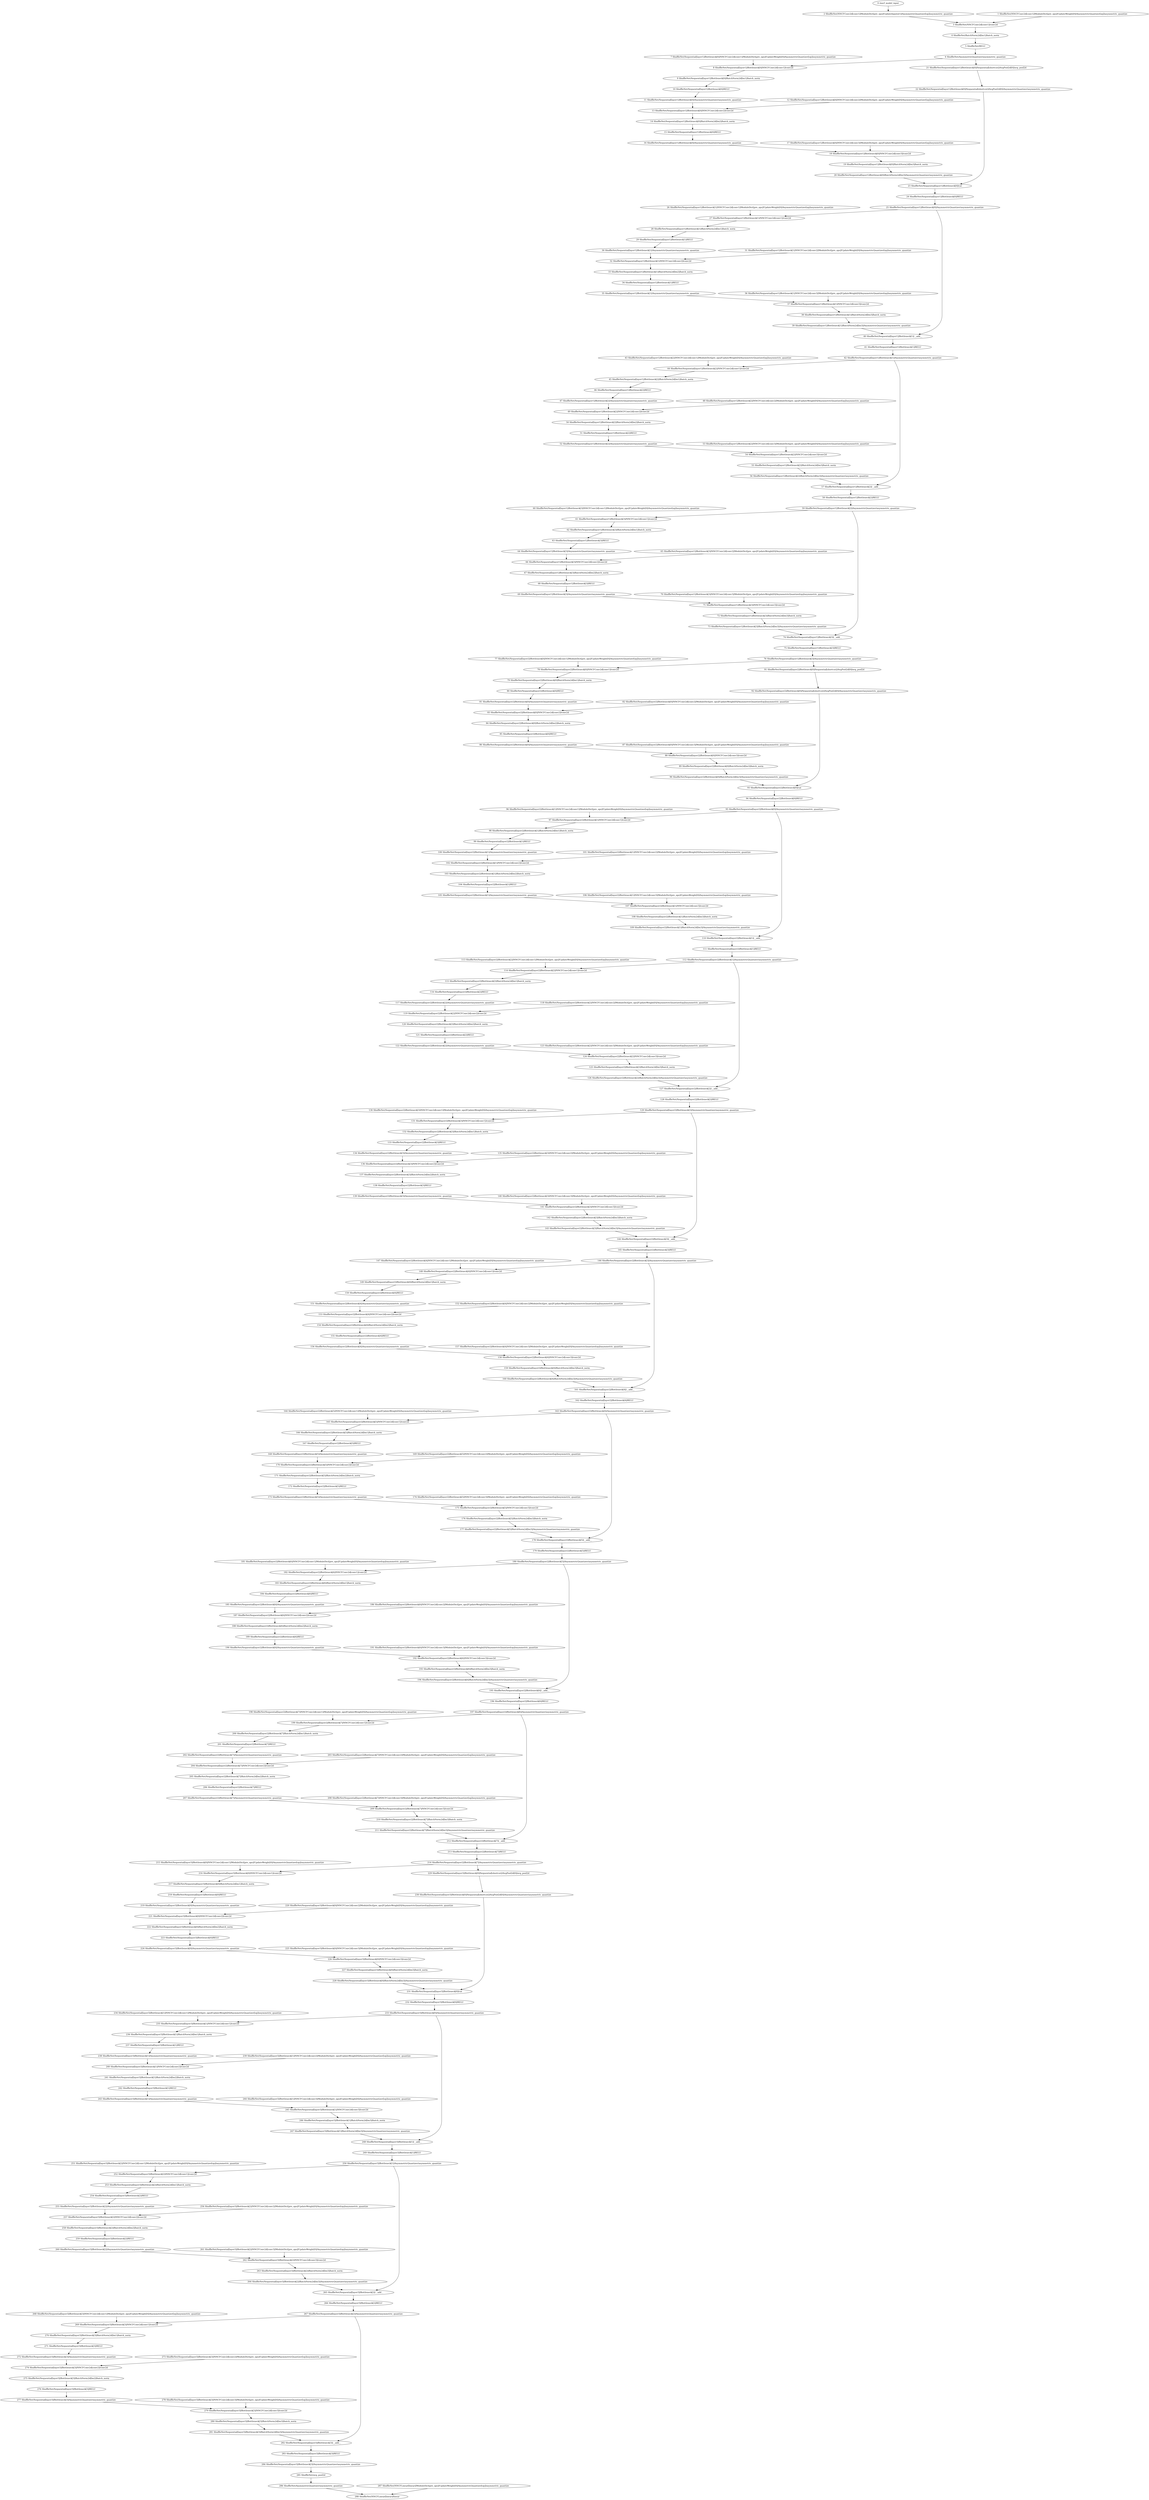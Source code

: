 strict digraph  {
"0 /nncf_model_input" [id=0, scope="", type=nncf_model_input];
"1 ShuffleNet/NNCFConv2d[conv1]/ModuleDict[pre_ops]/UpdateWeight[0]/AsymmetricQuantizer[op]/asymmetric_quantize" [id=1, scope="ShuffleNet/NNCFConv2d[conv1]/ModuleDict[pre_ops]/UpdateWeight[0]/AsymmetricQuantizer[op]", type=asymmetric_quantize];
"2 ShuffleNet/NNCFConv2d[conv1]/ModuleDict[pre_ops]/UpdateInputs[1]/AsymmetricQuantizer[op]/asymmetric_quantize" [id=2, scope="ShuffleNet/NNCFConv2d[conv1]/ModuleDict[pre_ops]/UpdateInputs[1]/AsymmetricQuantizer[op]", type=asymmetric_quantize];
"3 ShuffleNet/NNCFConv2d[conv1]/conv2d" [id=3, scope="ShuffleNet/NNCFConv2d[conv1]", type=conv2d];
"4 ShuffleNet/BatchNorm2d[bn1]/batch_norm" [id=4, scope="ShuffleNet/BatchNorm2d[bn1]", type=batch_norm];
"5 ShuffleNet/RELU" [id=5, scope=ShuffleNet, type=RELU];
"6 ShuffleNet/AsymmetricQuantizer/asymmetric_quantize" [id=6, scope="ShuffleNet/AsymmetricQuantizer", type=asymmetric_quantize];
"7 ShuffleNet/Sequential[layer1]/Bottleneck[0]/NNCFConv2d[conv1]/ModuleDict[pre_ops]/UpdateWeight[0]/AsymmetricQuantizer[op]/asymmetric_quantize" [id=7, scope="ShuffleNet/Sequential[layer1]/Bottleneck[0]/NNCFConv2d[conv1]/ModuleDict[pre_ops]/UpdateWeight[0]/AsymmetricQuantizer[op]", type=asymmetric_quantize];
"8 ShuffleNet/Sequential[layer1]/Bottleneck[0]/NNCFConv2d[conv1]/conv2d" [id=8, scope="ShuffleNet/Sequential[layer1]/Bottleneck[0]/NNCFConv2d[conv1]", type=conv2d];
"9 ShuffleNet/Sequential[layer1]/Bottleneck[0]/BatchNorm2d[bn1]/batch_norm" [id=9, scope="ShuffleNet/Sequential[layer1]/Bottleneck[0]/BatchNorm2d[bn1]", type=batch_norm];
"10 ShuffleNet/Sequential[layer1]/Bottleneck[0]/RELU" [id=10, scope="ShuffleNet/Sequential[layer1]/Bottleneck[0]", type=RELU];
"11 ShuffleNet/Sequential[layer1]/Bottleneck[0]/AsymmetricQuantizer/asymmetric_quantize" [id=11, scope="ShuffleNet/Sequential[layer1]/Bottleneck[0]/AsymmetricQuantizer", type=asymmetric_quantize];
"12 ShuffleNet/Sequential[layer1]/Bottleneck[0]/NNCFConv2d[conv2]/ModuleDict[pre_ops]/UpdateWeight[0]/AsymmetricQuantizer[op]/asymmetric_quantize" [id=12, scope="ShuffleNet/Sequential[layer1]/Bottleneck[0]/NNCFConv2d[conv2]/ModuleDict[pre_ops]/UpdateWeight[0]/AsymmetricQuantizer[op]", type=asymmetric_quantize];
"13 ShuffleNet/Sequential[layer1]/Bottleneck[0]/NNCFConv2d[conv2]/conv2d" [id=13, scope="ShuffleNet/Sequential[layer1]/Bottleneck[0]/NNCFConv2d[conv2]", type=conv2d];
"14 ShuffleNet/Sequential[layer1]/Bottleneck[0]/BatchNorm2d[bn2]/batch_norm" [id=14, scope="ShuffleNet/Sequential[layer1]/Bottleneck[0]/BatchNorm2d[bn2]", type=batch_norm];
"15 ShuffleNet/Sequential[layer1]/Bottleneck[0]/RELU" [id=15, scope="ShuffleNet/Sequential[layer1]/Bottleneck[0]", type=RELU];
"16 ShuffleNet/Sequential[layer1]/Bottleneck[0]/AsymmetricQuantizer/asymmetric_quantize" [id=16, scope="ShuffleNet/Sequential[layer1]/Bottleneck[0]/AsymmetricQuantizer", type=asymmetric_quantize];
"17 ShuffleNet/Sequential[layer1]/Bottleneck[0]/NNCFConv2d[conv3]/ModuleDict[pre_ops]/UpdateWeight[0]/AsymmetricQuantizer[op]/asymmetric_quantize" [id=17, scope="ShuffleNet/Sequential[layer1]/Bottleneck[0]/NNCFConv2d[conv3]/ModuleDict[pre_ops]/UpdateWeight[0]/AsymmetricQuantizer[op]", type=asymmetric_quantize];
"18 ShuffleNet/Sequential[layer1]/Bottleneck[0]/NNCFConv2d[conv3]/conv2d" [id=18, scope="ShuffleNet/Sequential[layer1]/Bottleneck[0]/NNCFConv2d[conv3]", type=conv2d];
"19 ShuffleNet/Sequential[layer1]/Bottleneck[0]/BatchNorm2d[bn3]/batch_norm" [id=19, scope="ShuffleNet/Sequential[layer1]/Bottleneck[0]/BatchNorm2d[bn3]", type=batch_norm];
"20 ShuffleNet/Sequential[layer1]/Bottleneck[0]/BatchNorm2d[bn3]/AsymmetricQuantizer/asymmetric_quantize" [id=20, scope="ShuffleNet/Sequential[layer1]/Bottleneck[0]/BatchNorm2d[bn3]/AsymmetricQuantizer", type=asymmetric_quantize];
"21 ShuffleNet/Sequential[layer1]/Bottleneck[0]/Sequential[shortcut]/AvgPool2d[0]/avg_pool2d" [id=21, scope="ShuffleNet/Sequential[layer1]/Bottleneck[0]/Sequential[shortcut]/AvgPool2d[0]", type=avg_pool2d];
"22 ShuffleNet/Sequential[layer1]/Bottleneck[0]/Sequential[shortcut]/AvgPool2d[0]/AsymmetricQuantizer/asymmetric_quantize" [id=22, scope="ShuffleNet/Sequential[layer1]/Bottleneck[0]/Sequential[shortcut]/AvgPool2d[0]/AsymmetricQuantizer", type=asymmetric_quantize];
"23 ShuffleNet/Sequential[layer1]/Bottleneck[0]/cat" [id=23, scope="ShuffleNet/Sequential[layer1]/Bottleneck[0]", type=cat];
"24 ShuffleNet/Sequential[layer1]/Bottleneck[0]/RELU" [id=24, scope="ShuffleNet/Sequential[layer1]/Bottleneck[0]", type=RELU];
"25 ShuffleNet/Sequential[layer1]/Bottleneck[0]/AsymmetricQuantizer/asymmetric_quantize" [id=25, scope="ShuffleNet/Sequential[layer1]/Bottleneck[0]/AsymmetricQuantizer", type=asymmetric_quantize];
"26 ShuffleNet/Sequential[layer1]/Bottleneck[1]/NNCFConv2d[conv1]/ModuleDict[pre_ops]/UpdateWeight[0]/AsymmetricQuantizer[op]/asymmetric_quantize" [id=26, scope="ShuffleNet/Sequential[layer1]/Bottleneck[1]/NNCFConv2d[conv1]/ModuleDict[pre_ops]/UpdateWeight[0]/AsymmetricQuantizer[op]", type=asymmetric_quantize];
"27 ShuffleNet/Sequential[layer1]/Bottleneck[1]/NNCFConv2d[conv1]/conv2d" [id=27, scope="ShuffleNet/Sequential[layer1]/Bottleneck[1]/NNCFConv2d[conv1]", type=conv2d];
"28 ShuffleNet/Sequential[layer1]/Bottleneck[1]/BatchNorm2d[bn1]/batch_norm" [id=28, scope="ShuffleNet/Sequential[layer1]/Bottleneck[1]/BatchNorm2d[bn1]", type=batch_norm];
"29 ShuffleNet/Sequential[layer1]/Bottleneck[1]/RELU" [id=29, scope="ShuffleNet/Sequential[layer1]/Bottleneck[1]", type=RELU];
"30 ShuffleNet/Sequential[layer1]/Bottleneck[1]/AsymmetricQuantizer/asymmetric_quantize" [id=30, scope="ShuffleNet/Sequential[layer1]/Bottleneck[1]/AsymmetricQuantizer", type=asymmetric_quantize];
"31 ShuffleNet/Sequential[layer1]/Bottleneck[1]/NNCFConv2d[conv2]/ModuleDict[pre_ops]/UpdateWeight[0]/AsymmetricQuantizer[op]/asymmetric_quantize" [id=31, scope="ShuffleNet/Sequential[layer1]/Bottleneck[1]/NNCFConv2d[conv2]/ModuleDict[pre_ops]/UpdateWeight[0]/AsymmetricQuantizer[op]", type=asymmetric_quantize];
"32 ShuffleNet/Sequential[layer1]/Bottleneck[1]/NNCFConv2d[conv2]/conv2d" [id=32, scope="ShuffleNet/Sequential[layer1]/Bottleneck[1]/NNCFConv2d[conv2]", type=conv2d];
"33 ShuffleNet/Sequential[layer1]/Bottleneck[1]/BatchNorm2d[bn2]/batch_norm" [id=33, scope="ShuffleNet/Sequential[layer1]/Bottleneck[1]/BatchNorm2d[bn2]", type=batch_norm];
"34 ShuffleNet/Sequential[layer1]/Bottleneck[1]/RELU" [id=34, scope="ShuffleNet/Sequential[layer1]/Bottleneck[1]", type=RELU];
"35 ShuffleNet/Sequential[layer1]/Bottleneck[1]/AsymmetricQuantizer/asymmetric_quantize" [id=35, scope="ShuffleNet/Sequential[layer1]/Bottleneck[1]/AsymmetricQuantizer", type=asymmetric_quantize];
"36 ShuffleNet/Sequential[layer1]/Bottleneck[1]/NNCFConv2d[conv3]/ModuleDict[pre_ops]/UpdateWeight[0]/AsymmetricQuantizer[op]/asymmetric_quantize" [id=36, scope="ShuffleNet/Sequential[layer1]/Bottleneck[1]/NNCFConv2d[conv3]/ModuleDict[pre_ops]/UpdateWeight[0]/AsymmetricQuantizer[op]", type=asymmetric_quantize];
"37 ShuffleNet/Sequential[layer1]/Bottleneck[1]/NNCFConv2d[conv3]/conv2d" [id=37, scope="ShuffleNet/Sequential[layer1]/Bottleneck[1]/NNCFConv2d[conv3]", type=conv2d];
"38 ShuffleNet/Sequential[layer1]/Bottleneck[1]/BatchNorm2d[bn3]/batch_norm" [id=38, scope="ShuffleNet/Sequential[layer1]/Bottleneck[1]/BatchNorm2d[bn3]", type=batch_norm];
"39 ShuffleNet/Sequential[layer1]/Bottleneck[1]/BatchNorm2d[bn3]/AsymmetricQuantizer/asymmetric_quantize" [id=39, scope="ShuffleNet/Sequential[layer1]/Bottleneck[1]/BatchNorm2d[bn3]/AsymmetricQuantizer", type=asymmetric_quantize];
"40 ShuffleNet/Sequential[layer1]/Bottleneck[1]/__add__" [id=40, scope="ShuffleNet/Sequential[layer1]/Bottleneck[1]", type=__add__];
"41 ShuffleNet/Sequential[layer1]/Bottleneck[1]/RELU" [id=41, scope="ShuffleNet/Sequential[layer1]/Bottleneck[1]", type=RELU];
"42 ShuffleNet/Sequential[layer1]/Bottleneck[1]/AsymmetricQuantizer/asymmetric_quantize" [id=42, scope="ShuffleNet/Sequential[layer1]/Bottleneck[1]/AsymmetricQuantizer", type=asymmetric_quantize];
"43 ShuffleNet/Sequential[layer1]/Bottleneck[2]/NNCFConv2d[conv1]/ModuleDict[pre_ops]/UpdateWeight[0]/AsymmetricQuantizer[op]/asymmetric_quantize" [id=43, scope="ShuffleNet/Sequential[layer1]/Bottleneck[2]/NNCFConv2d[conv1]/ModuleDict[pre_ops]/UpdateWeight[0]/AsymmetricQuantizer[op]", type=asymmetric_quantize];
"44 ShuffleNet/Sequential[layer1]/Bottleneck[2]/NNCFConv2d[conv1]/conv2d" [id=44, scope="ShuffleNet/Sequential[layer1]/Bottleneck[2]/NNCFConv2d[conv1]", type=conv2d];
"45 ShuffleNet/Sequential[layer1]/Bottleneck[2]/BatchNorm2d[bn1]/batch_norm" [id=45, scope="ShuffleNet/Sequential[layer1]/Bottleneck[2]/BatchNorm2d[bn1]", type=batch_norm];
"46 ShuffleNet/Sequential[layer1]/Bottleneck[2]/RELU" [id=46, scope="ShuffleNet/Sequential[layer1]/Bottleneck[2]", type=RELU];
"47 ShuffleNet/Sequential[layer1]/Bottleneck[2]/AsymmetricQuantizer/asymmetric_quantize" [id=47, scope="ShuffleNet/Sequential[layer1]/Bottleneck[2]/AsymmetricQuantizer", type=asymmetric_quantize];
"48 ShuffleNet/Sequential[layer1]/Bottleneck[2]/NNCFConv2d[conv2]/ModuleDict[pre_ops]/UpdateWeight[0]/AsymmetricQuantizer[op]/asymmetric_quantize" [id=48, scope="ShuffleNet/Sequential[layer1]/Bottleneck[2]/NNCFConv2d[conv2]/ModuleDict[pre_ops]/UpdateWeight[0]/AsymmetricQuantizer[op]", type=asymmetric_quantize];
"49 ShuffleNet/Sequential[layer1]/Bottleneck[2]/NNCFConv2d[conv2]/conv2d" [id=49, scope="ShuffleNet/Sequential[layer1]/Bottleneck[2]/NNCFConv2d[conv2]", type=conv2d];
"50 ShuffleNet/Sequential[layer1]/Bottleneck[2]/BatchNorm2d[bn2]/batch_norm" [id=50, scope="ShuffleNet/Sequential[layer1]/Bottleneck[2]/BatchNorm2d[bn2]", type=batch_norm];
"51 ShuffleNet/Sequential[layer1]/Bottleneck[2]/RELU" [id=51, scope="ShuffleNet/Sequential[layer1]/Bottleneck[2]", type=RELU];
"52 ShuffleNet/Sequential[layer1]/Bottleneck[2]/AsymmetricQuantizer/asymmetric_quantize" [id=52, scope="ShuffleNet/Sequential[layer1]/Bottleneck[2]/AsymmetricQuantizer", type=asymmetric_quantize];
"53 ShuffleNet/Sequential[layer1]/Bottleneck[2]/NNCFConv2d[conv3]/ModuleDict[pre_ops]/UpdateWeight[0]/AsymmetricQuantizer[op]/asymmetric_quantize" [id=53, scope="ShuffleNet/Sequential[layer1]/Bottleneck[2]/NNCFConv2d[conv3]/ModuleDict[pre_ops]/UpdateWeight[0]/AsymmetricQuantizer[op]", type=asymmetric_quantize];
"54 ShuffleNet/Sequential[layer1]/Bottleneck[2]/NNCFConv2d[conv3]/conv2d" [id=54, scope="ShuffleNet/Sequential[layer1]/Bottleneck[2]/NNCFConv2d[conv3]", type=conv2d];
"55 ShuffleNet/Sequential[layer1]/Bottleneck[2]/BatchNorm2d[bn3]/batch_norm" [id=55, scope="ShuffleNet/Sequential[layer1]/Bottleneck[2]/BatchNorm2d[bn3]", type=batch_norm];
"56 ShuffleNet/Sequential[layer1]/Bottleneck[2]/BatchNorm2d[bn3]/AsymmetricQuantizer/asymmetric_quantize" [id=56, scope="ShuffleNet/Sequential[layer1]/Bottleneck[2]/BatchNorm2d[bn3]/AsymmetricQuantizer", type=asymmetric_quantize];
"57 ShuffleNet/Sequential[layer1]/Bottleneck[2]/__add__" [id=57, scope="ShuffleNet/Sequential[layer1]/Bottleneck[2]", type=__add__];
"58 ShuffleNet/Sequential[layer1]/Bottleneck[2]/RELU" [id=58, scope="ShuffleNet/Sequential[layer1]/Bottleneck[2]", type=RELU];
"59 ShuffleNet/Sequential[layer1]/Bottleneck[2]/AsymmetricQuantizer/asymmetric_quantize" [id=59, scope="ShuffleNet/Sequential[layer1]/Bottleneck[2]/AsymmetricQuantizer", type=asymmetric_quantize];
"60 ShuffleNet/Sequential[layer1]/Bottleneck[3]/NNCFConv2d[conv1]/ModuleDict[pre_ops]/UpdateWeight[0]/AsymmetricQuantizer[op]/asymmetric_quantize" [id=60, scope="ShuffleNet/Sequential[layer1]/Bottleneck[3]/NNCFConv2d[conv1]/ModuleDict[pre_ops]/UpdateWeight[0]/AsymmetricQuantizer[op]", type=asymmetric_quantize];
"61 ShuffleNet/Sequential[layer1]/Bottleneck[3]/NNCFConv2d[conv1]/conv2d" [id=61, scope="ShuffleNet/Sequential[layer1]/Bottleneck[3]/NNCFConv2d[conv1]", type=conv2d];
"62 ShuffleNet/Sequential[layer1]/Bottleneck[3]/BatchNorm2d[bn1]/batch_norm" [id=62, scope="ShuffleNet/Sequential[layer1]/Bottleneck[3]/BatchNorm2d[bn1]", type=batch_norm];
"63 ShuffleNet/Sequential[layer1]/Bottleneck[3]/RELU" [id=63, scope="ShuffleNet/Sequential[layer1]/Bottleneck[3]", type=RELU];
"64 ShuffleNet/Sequential[layer1]/Bottleneck[3]/AsymmetricQuantizer/asymmetric_quantize" [id=64, scope="ShuffleNet/Sequential[layer1]/Bottleneck[3]/AsymmetricQuantizer", type=asymmetric_quantize];
"65 ShuffleNet/Sequential[layer1]/Bottleneck[3]/NNCFConv2d[conv2]/ModuleDict[pre_ops]/UpdateWeight[0]/AsymmetricQuantizer[op]/asymmetric_quantize" [id=65, scope="ShuffleNet/Sequential[layer1]/Bottleneck[3]/NNCFConv2d[conv2]/ModuleDict[pre_ops]/UpdateWeight[0]/AsymmetricQuantizer[op]", type=asymmetric_quantize];
"66 ShuffleNet/Sequential[layer1]/Bottleneck[3]/NNCFConv2d[conv2]/conv2d" [id=66, scope="ShuffleNet/Sequential[layer1]/Bottleneck[3]/NNCFConv2d[conv2]", type=conv2d];
"67 ShuffleNet/Sequential[layer1]/Bottleneck[3]/BatchNorm2d[bn2]/batch_norm" [id=67, scope="ShuffleNet/Sequential[layer1]/Bottleneck[3]/BatchNorm2d[bn2]", type=batch_norm];
"68 ShuffleNet/Sequential[layer1]/Bottleneck[3]/RELU" [id=68, scope="ShuffleNet/Sequential[layer1]/Bottleneck[3]", type=RELU];
"69 ShuffleNet/Sequential[layer1]/Bottleneck[3]/AsymmetricQuantizer/asymmetric_quantize" [id=69, scope="ShuffleNet/Sequential[layer1]/Bottleneck[3]/AsymmetricQuantizer", type=asymmetric_quantize];
"70 ShuffleNet/Sequential[layer1]/Bottleneck[3]/NNCFConv2d[conv3]/ModuleDict[pre_ops]/UpdateWeight[0]/AsymmetricQuantizer[op]/asymmetric_quantize" [id=70, scope="ShuffleNet/Sequential[layer1]/Bottleneck[3]/NNCFConv2d[conv3]/ModuleDict[pre_ops]/UpdateWeight[0]/AsymmetricQuantizer[op]", type=asymmetric_quantize];
"71 ShuffleNet/Sequential[layer1]/Bottleneck[3]/NNCFConv2d[conv3]/conv2d" [id=71, scope="ShuffleNet/Sequential[layer1]/Bottleneck[3]/NNCFConv2d[conv3]", type=conv2d];
"72 ShuffleNet/Sequential[layer1]/Bottleneck[3]/BatchNorm2d[bn3]/batch_norm" [id=72, scope="ShuffleNet/Sequential[layer1]/Bottleneck[3]/BatchNorm2d[bn3]", type=batch_norm];
"73 ShuffleNet/Sequential[layer1]/Bottleneck[3]/BatchNorm2d[bn3]/AsymmetricQuantizer/asymmetric_quantize" [id=73, scope="ShuffleNet/Sequential[layer1]/Bottleneck[3]/BatchNorm2d[bn3]/AsymmetricQuantizer", type=asymmetric_quantize];
"74 ShuffleNet/Sequential[layer1]/Bottleneck[3]/__add__" [id=74, scope="ShuffleNet/Sequential[layer1]/Bottleneck[3]", type=__add__];
"75 ShuffleNet/Sequential[layer1]/Bottleneck[3]/RELU" [id=75, scope="ShuffleNet/Sequential[layer1]/Bottleneck[3]", type=RELU];
"76 ShuffleNet/Sequential[layer1]/Bottleneck[3]/AsymmetricQuantizer/asymmetric_quantize" [id=76, scope="ShuffleNet/Sequential[layer1]/Bottleneck[3]/AsymmetricQuantizer", type=asymmetric_quantize];
"77 ShuffleNet/Sequential[layer2]/Bottleneck[0]/NNCFConv2d[conv1]/ModuleDict[pre_ops]/UpdateWeight[0]/AsymmetricQuantizer[op]/asymmetric_quantize" [id=77, scope="ShuffleNet/Sequential[layer2]/Bottleneck[0]/NNCFConv2d[conv1]/ModuleDict[pre_ops]/UpdateWeight[0]/AsymmetricQuantizer[op]", type=asymmetric_quantize];
"78 ShuffleNet/Sequential[layer2]/Bottleneck[0]/NNCFConv2d[conv1]/conv2d" [id=78, scope="ShuffleNet/Sequential[layer2]/Bottleneck[0]/NNCFConv2d[conv1]", type=conv2d];
"79 ShuffleNet/Sequential[layer2]/Bottleneck[0]/BatchNorm2d[bn1]/batch_norm" [id=79, scope="ShuffleNet/Sequential[layer2]/Bottleneck[0]/BatchNorm2d[bn1]", type=batch_norm];
"80 ShuffleNet/Sequential[layer2]/Bottleneck[0]/RELU" [id=80, scope="ShuffleNet/Sequential[layer2]/Bottleneck[0]", type=RELU];
"81 ShuffleNet/Sequential[layer2]/Bottleneck[0]/AsymmetricQuantizer/asymmetric_quantize" [id=81, scope="ShuffleNet/Sequential[layer2]/Bottleneck[0]/AsymmetricQuantizer", type=asymmetric_quantize];
"82 ShuffleNet/Sequential[layer2]/Bottleneck[0]/NNCFConv2d[conv2]/ModuleDict[pre_ops]/UpdateWeight[0]/AsymmetricQuantizer[op]/asymmetric_quantize" [id=82, scope="ShuffleNet/Sequential[layer2]/Bottleneck[0]/NNCFConv2d[conv2]/ModuleDict[pre_ops]/UpdateWeight[0]/AsymmetricQuantizer[op]", type=asymmetric_quantize];
"83 ShuffleNet/Sequential[layer2]/Bottleneck[0]/NNCFConv2d[conv2]/conv2d" [id=83, scope="ShuffleNet/Sequential[layer2]/Bottleneck[0]/NNCFConv2d[conv2]", type=conv2d];
"84 ShuffleNet/Sequential[layer2]/Bottleneck[0]/BatchNorm2d[bn2]/batch_norm" [id=84, scope="ShuffleNet/Sequential[layer2]/Bottleneck[0]/BatchNorm2d[bn2]", type=batch_norm];
"85 ShuffleNet/Sequential[layer2]/Bottleneck[0]/RELU" [id=85, scope="ShuffleNet/Sequential[layer2]/Bottleneck[0]", type=RELU];
"86 ShuffleNet/Sequential[layer2]/Bottleneck[0]/AsymmetricQuantizer/asymmetric_quantize" [id=86, scope="ShuffleNet/Sequential[layer2]/Bottleneck[0]/AsymmetricQuantizer", type=asymmetric_quantize];
"87 ShuffleNet/Sequential[layer2]/Bottleneck[0]/NNCFConv2d[conv3]/ModuleDict[pre_ops]/UpdateWeight[0]/AsymmetricQuantizer[op]/asymmetric_quantize" [id=87, scope="ShuffleNet/Sequential[layer2]/Bottleneck[0]/NNCFConv2d[conv3]/ModuleDict[pre_ops]/UpdateWeight[0]/AsymmetricQuantizer[op]", type=asymmetric_quantize];
"88 ShuffleNet/Sequential[layer2]/Bottleneck[0]/NNCFConv2d[conv3]/conv2d" [id=88, scope="ShuffleNet/Sequential[layer2]/Bottleneck[0]/NNCFConv2d[conv3]", type=conv2d];
"89 ShuffleNet/Sequential[layer2]/Bottleneck[0]/BatchNorm2d[bn3]/batch_norm" [id=89, scope="ShuffleNet/Sequential[layer2]/Bottleneck[0]/BatchNorm2d[bn3]", type=batch_norm];
"90 ShuffleNet/Sequential[layer2]/Bottleneck[0]/BatchNorm2d[bn3]/AsymmetricQuantizer/asymmetric_quantize" [id=90, scope="ShuffleNet/Sequential[layer2]/Bottleneck[0]/BatchNorm2d[bn3]/AsymmetricQuantizer", type=asymmetric_quantize];
"91 ShuffleNet/Sequential[layer2]/Bottleneck[0]/Sequential[shortcut]/AvgPool2d[0]/avg_pool2d" [id=91, scope="ShuffleNet/Sequential[layer2]/Bottleneck[0]/Sequential[shortcut]/AvgPool2d[0]", type=avg_pool2d];
"92 ShuffleNet/Sequential[layer2]/Bottleneck[0]/Sequential[shortcut]/AvgPool2d[0]/AsymmetricQuantizer/asymmetric_quantize" [id=92, scope="ShuffleNet/Sequential[layer2]/Bottleneck[0]/Sequential[shortcut]/AvgPool2d[0]/AsymmetricQuantizer", type=asymmetric_quantize];
"93 ShuffleNet/Sequential[layer2]/Bottleneck[0]/cat" [id=93, scope="ShuffleNet/Sequential[layer2]/Bottleneck[0]", type=cat];
"94 ShuffleNet/Sequential[layer2]/Bottleneck[0]/RELU" [id=94, scope="ShuffleNet/Sequential[layer2]/Bottleneck[0]", type=RELU];
"95 ShuffleNet/Sequential[layer2]/Bottleneck[0]/AsymmetricQuantizer/asymmetric_quantize" [id=95, scope="ShuffleNet/Sequential[layer2]/Bottleneck[0]/AsymmetricQuantizer", type=asymmetric_quantize];
"96 ShuffleNet/Sequential[layer2]/Bottleneck[1]/NNCFConv2d[conv1]/ModuleDict[pre_ops]/UpdateWeight[0]/AsymmetricQuantizer[op]/asymmetric_quantize" [id=96, scope="ShuffleNet/Sequential[layer2]/Bottleneck[1]/NNCFConv2d[conv1]/ModuleDict[pre_ops]/UpdateWeight[0]/AsymmetricQuantizer[op]", type=asymmetric_quantize];
"97 ShuffleNet/Sequential[layer2]/Bottleneck[1]/NNCFConv2d[conv1]/conv2d" [id=97, scope="ShuffleNet/Sequential[layer2]/Bottleneck[1]/NNCFConv2d[conv1]", type=conv2d];
"98 ShuffleNet/Sequential[layer2]/Bottleneck[1]/BatchNorm2d[bn1]/batch_norm" [id=98, scope="ShuffleNet/Sequential[layer2]/Bottleneck[1]/BatchNorm2d[bn1]", type=batch_norm];
"99 ShuffleNet/Sequential[layer2]/Bottleneck[1]/RELU" [id=99, scope="ShuffleNet/Sequential[layer2]/Bottleneck[1]", type=RELU];
"100 ShuffleNet/Sequential[layer2]/Bottleneck[1]/AsymmetricQuantizer/asymmetric_quantize" [id=100, scope="ShuffleNet/Sequential[layer2]/Bottleneck[1]/AsymmetricQuantizer", type=asymmetric_quantize];
"101 ShuffleNet/Sequential[layer2]/Bottleneck[1]/NNCFConv2d[conv2]/ModuleDict[pre_ops]/UpdateWeight[0]/AsymmetricQuantizer[op]/asymmetric_quantize" [id=101, scope="ShuffleNet/Sequential[layer2]/Bottleneck[1]/NNCFConv2d[conv2]/ModuleDict[pre_ops]/UpdateWeight[0]/AsymmetricQuantizer[op]", type=asymmetric_quantize];
"102 ShuffleNet/Sequential[layer2]/Bottleneck[1]/NNCFConv2d[conv2]/conv2d" [id=102, scope="ShuffleNet/Sequential[layer2]/Bottleneck[1]/NNCFConv2d[conv2]", type=conv2d];
"103 ShuffleNet/Sequential[layer2]/Bottleneck[1]/BatchNorm2d[bn2]/batch_norm" [id=103, scope="ShuffleNet/Sequential[layer2]/Bottleneck[1]/BatchNorm2d[bn2]", type=batch_norm];
"104 ShuffleNet/Sequential[layer2]/Bottleneck[1]/RELU" [id=104, scope="ShuffleNet/Sequential[layer2]/Bottleneck[1]", type=RELU];
"105 ShuffleNet/Sequential[layer2]/Bottleneck[1]/AsymmetricQuantizer/asymmetric_quantize" [id=105, scope="ShuffleNet/Sequential[layer2]/Bottleneck[1]/AsymmetricQuantizer", type=asymmetric_quantize];
"106 ShuffleNet/Sequential[layer2]/Bottleneck[1]/NNCFConv2d[conv3]/ModuleDict[pre_ops]/UpdateWeight[0]/AsymmetricQuantizer[op]/asymmetric_quantize" [id=106, scope="ShuffleNet/Sequential[layer2]/Bottleneck[1]/NNCFConv2d[conv3]/ModuleDict[pre_ops]/UpdateWeight[0]/AsymmetricQuantizer[op]", type=asymmetric_quantize];
"107 ShuffleNet/Sequential[layer2]/Bottleneck[1]/NNCFConv2d[conv3]/conv2d" [id=107, scope="ShuffleNet/Sequential[layer2]/Bottleneck[1]/NNCFConv2d[conv3]", type=conv2d];
"108 ShuffleNet/Sequential[layer2]/Bottleneck[1]/BatchNorm2d[bn3]/batch_norm" [id=108, scope="ShuffleNet/Sequential[layer2]/Bottleneck[1]/BatchNorm2d[bn3]", type=batch_norm];
"109 ShuffleNet/Sequential[layer2]/Bottleneck[1]/BatchNorm2d[bn3]/AsymmetricQuantizer/asymmetric_quantize" [id=109, scope="ShuffleNet/Sequential[layer2]/Bottleneck[1]/BatchNorm2d[bn3]/AsymmetricQuantizer", type=asymmetric_quantize];
"110 ShuffleNet/Sequential[layer2]/Bottleneck[1]/__add__" [id=110, scope="ShuffleNet/Sequential[layer2]/Bottleneck[1]", type=__add__];
"111 ShuffleNet/Sequential[layer2]/Bottleneck[1]/RELU" [id=111, scope="ShuffleNet/Sequential[layer2]/Bottleneck[1]", type=RELU];
"112 ShuffleNet/Sequential[layer2]/Bottleneck[1]/AsymmetricQuantizer/asymmetric_quantize" [id=112, scope="ShuffleNet/Sequential[layer2]/Bottleneck[1]/AsymmetricQuantizer", type=asymmetric_quantize];
"113 ShuffleNet/Sequential[layer2]/Bottleneck[2]/NNCFConv2d[conv1]/ModuleDict[pre_ops]/UpdateWeight[0]/AsymmetricQuantizer[op]/asymmetric_quantize" [id=113, scope="ShuffleNet/Sequential[layer2]/Bottleneck[2]/NNCFConv2d[conv1]/ModuleDict[pre_ops]/UpdateWeight[0]/AsymmetricQuantizer[op]", type=asymmetric_quantize];
"114 ShuffleNet/Sequential[layer2]/Bottleneck[2]/NNCFConv2d[conv1]/conv2d" [id=114, scope="ShuffleNet/Sequential[layer2]/Bottleneck[2]/NNCFConv2d[conv1]", type=conv2d];
"115 ShuffleNet/Sequential[layer2]/Bottleneck[2]/BatchNorm2d[bn1]/batch_norm" [id=115, scope="ShuffleNet/Sequential[layer2]/Bottleneck[2]/BatchNorm2d[bn1]", type=batch_norm];
"116 ShuffleNet/Sequential[layer2]/Bottleneck[2]/RELU" [id=116, scope="ShuffleNet/Sequential[layer2]/Bottleneck[2]", type=RELU];
"117 ShuffleNet/Sequential[layer2]/Bottleneck[2]/AsymmetricQuantizer/asymmetric_quantize" [id=117, scope="ShuffleNet/Sequential[layer2]/Bottleneck[2]/AsymmetricQuantizer", type=asymmetric_quantize];
"118 ShuffleNet/Sequential[layer2]/Bottleneck[2]/NNCFConv2d[conv2]/ModuleDict[pre_ops]/UpdateWeight[0]/AsymmetricQuantizer[op]/asymmetric_quantize" [id=118, scope="ShuffleNet/Sequential[layer2]/Bottleneck[2]/NNCFConv2d[conv2]/ModuleDict[pre_ops]/UpdateWeight[0]/AsymmetricQuantizer[op]", type=asymmetric_quantize];
"119 ShuffleNet/Sequential[layer2]/Bottleneck[2]/NNCFConv2d[conv2]/conv2d" [id=119, scope="ShuffleNet/Sequential[layer2]/Bottleneck[2]/NNCFConv2d[conv2]", type=conv2d];
"120 ShuffleNet/Sequential[layer2]/Bottleneck[2]/BatchNorm2d[bn2]/batch_norm" [id=120, scope="ShuffleNet/Sequential[layer2]/Bottleneck[2]/BatchNorm2d[bn2]", type=batch_norm];
"121 ShuffleNet/Sequential[layer2]/Bottleneck[2]/RELU" [id=121, scope="ShuffleNet/Sequential[layer2]/Bottleneck[2]", type=RELU];
"122 ShuffleNet/Sequential[layer2]/Bottleneck[2]/AsymmetricQuantizer/asymmetric_quantize" [id=122, scope="ShuffleNet/Sequential[layer2]/Bottleneck[2]/AsymmetricQuantizer", type=asymmetric_quantize];
"123 ShuffleNet/Sequential[layer2]/Bottleneck[2]/NNCFConv2d[conv3]/ModuleDict[pre_ops]/UpdateWeight[0]/AsymmetricQuantizer[op]/asymmetric_quantize" [id=123, scope="ShuffleNet/Sequential[layer2]/Bottleneck[2]/NNCFConv2d[conv3]/ModuleDict[pre_ops]/UpdateWeight[0]/AsymmetricQuantizer[op]", type=asymmetric_quantize];
"124 ShuffleNet/Sequential[layer2]/Bottleneck[2]/NNCFConv2d[conv3]/conv2d" [id=124, scope="ShuffleNet/Sequential[layer2]/Bottleneck[2]/NNCFConv2d[conv3]", type=conv2d];
"125 ShuffleNet/Sequential[layer2]/Bottleneck[2]/BatchNorm2d[bn3]/batch_norm" [id=125, scope="ShuffleNet/Sequential[layer2]/Bottleneck[2]/BatchNorm2d[bn3]", type=batch_norm];
"126 ShuffleNet/Sequential[layer2]/Bottleneck[2]/BatchNorm2d[bn3]/AsymmetricQuantizer/asymmetric_quantize" [id=126, scope="ShuffleNet/Sequential[layer2]/Bottleneck[2]/BatchNorm2d[bn3]/AsymmetricQuantizer", type=asymmetric_quantize];
"127 ShuffleNet/Sequential[layer2]/Bottleneck[2]/__add__" [id=127, scope="ShuffleNet/Sequential[layer2]/Bottleneck[2]", type=__add__];
"128 ShuffleNet/Sequential[layer2]/Bottleneck[2]/RELU" [id=128, scope="ShuffleNet/Sequential[layer2]/Bottleneck[2]", type=RELU];
"129 ShuffleNet/Sequential[layer2]/Bottleneck[2]/AsymmetricQuantizer/asymmetric_quantize" [id=129, scope="ShuffleNet/Sequential[layer2]/Bottleneck[2]/AsymmetricQuantizer", type=asymmetric_quantize];
"130 ShuffleNet/Sequential[layer2]/Bottleneck[3]/NNCFConv2d[conv1]/ModuleDict[pre_ops]/UpdateWeight[0]/AsymmetricQuantizer[op]/asymmetric_quantize" [id=130, scope="ShuffleNet/Sequential[layer2]/Bottleneck[3]/NNCFConv2d[conv1]/ModuleDict[pre_ops]/UpdateWeight[0]/AsymmetricQuantizer[op]", type=asymmetric_quantize];
"131 ShuffleNet/Sequential[layer2]/Bottleneck[3]/NNCFConv2d[conv1]/conv2d" [id=131, scope="ShuffleNet/Sequential[layer2]/Bottleneck[3]/NNCFConv2d[conv1]", type=conv2d];
"132 ShuffleNet/Sequential[layer2]/Bottleneck[3]/BatchNorm2d[bn1]/batch_norm" [id=132, scope="ShuffleNet/Sequential[layer2]/Bottleneck[3]/BatchNorm2d[bn1]", type=batch_norm];
"133 ShuffleNet/Sequential[layer2]/Bottleneck[3]/RELU" [id=133, scope="ShuffleNet/Sequential[layer2]/Bottleneck[3]", type=RELU];
"134 ShuffleNet/Sequential[layer2]/Bottleneck[3]/AsymmetricQuantizer/asymmetric_quantize" [id=134, scope="ShuffleNet/Sequential[layer2]/Bottleneck[3]/AsymmetricQuantizer", type=asymmetric_quantize];
"135 ShuffleNet/Sequential[layer2]/Bottleneck[3]/NNCFConv2d[conv2]/ModuleDict[pre_ops]/UpdateWeight[0]/AsymmetricQuantizer[op]/asymmetric_quantize" [id=135, scope="ShuffleNet/Sequential[layer2]/Bottleneck[3]/NNCFConv2d[conv2]/ModuleDict[pre_ops]/UpdateWeight[0]/AsymmetricQuantizer[op]", type=asymmetric_quantize];
"136 ShuffleNet/Sequential[layer2]/Bottleneck[3]/NNCFConv2d[conv2]/conv2d" [id=136, scope="ShuffleNet/Sequential[layer2]/Bottleneck[3]/NNCFConv2d[conv2]", type=conv2d];
"137 ShuffleNet/Sequential[layer2]/Bottleneck[3]/BatchNorm2d[bn2]/batch_norm" [id=137, scope="ShuffleNet/Sequential[layer2]/Bottleneck[3]/BatchNorm2d[bn2]", type=batch_norm];
"138 ShuffleNet/Sequential[layer2]/Bottleneck[3]/RELU" [id=138, scope="ShuffleNet/Sequential[layer2]/Bottleneck[3]", type=RELU];
"139 ShuffleNet/Sequential[layer2]/Bottleneck[3]/AsymmetricQuantizer/asymmetric_quantize" [id=139, scope="ShuffleNet/Sequential[layer2]/Bottleneck[3]/AsymmetricQuantizer", type=asymmetric_quantize];
"140 ShuffleNet/Sequential[layer2]/Bottleneck[3]/NNCFConv2d[conv3]/ModuleDict[pre_ops]/UpdateWeight[0]/AsymmetricQuantizer[op]/asymmetric_quantize" [id=140, scope="ShuffleNet/Sequential[layer2]/Bottleneck[3]/NNCFConv2d[conv3]/ModuleDict[pre_ops]/UpdateWeight[0]/AsymmetricQuantizer[op]", type=asymmetric_quantize];
"141 ShuffleNet/Sequential[layer2]/Bottleneck[3]/NNCFConv2d[conv3]/conv2d" [id=141, scope="ShuffleNet/Sequential[layer2]/Bottleneck[3]/NNCFConv2d[conv3]", type=conv2d];
"142 ShuffleNet/Sequential[layer2]/Bottleneck[3]/BatchNorm2d[bn3]/batch_norm" [id=142, scope="ShuffleNet/Sequential[layer2]/Bottleneck[3]/BatchNorm2d[bn3]", type=batch_norm];
"143 ShuffleNet/Sequential[layer2]/Bottleneck[3]/BatchNorm2d[bn3]/AsymmetricQuantizer/asymmetric_quantize" [id=143, scope="ShuffleNet/Sequential[layer2]/Bottleneck[3]/BatchNorm2d[bn3]/AsymmetricQuantizer", type=asymmetric_quantize];
"144 ShuffleNet/Sequential[layer2]/Bottleneck[3]/__add__" [id=144, scope="ShuffleNet/Sequential[layer2]/Bottleneck[3]", type=__add__];
"145 ShuffleNet/Sequential[layer2]/Bottleneck[3]/RELU" [id=145, scope="ShuffleNet/Sequential[layer2]/Bottleneck[3]", type=RELU];
"146 ShuffleNet/Sequential[layer2]/Bottleneck[3]/AsymmetricQuantizer/asymmetric_quantize" [id=146, scope="ShuffleNet/Sequential[layer2]/Bottleneck[3]/AsymmetricQuantizer", type=asymmetric_quantize];
"147 ShuffleNet/Sequential[layer2]/Bottleneck[4]/NNCFConv2d[conv1]/ModuleDict[pre_ops]/UpdateWeight[0]/AsymmetricQuantizer[op]/asymmetric_quantize" [id=147, scope="ShuffleNet/Sequential[layer2]/Bottleneck[4]/NNCFConv2d[conv1]/ModuleDict[pre_ops]/UpdateWeight[0]/AsymmetricQuantizer[op]", type=asymmetric_quantize];
"148 ShuffleNet/Sequential[layer2]/Bottleneck[4]/NNCFConv2d[conv1]/conv2d" [id=148, scope="ShuffleNet/Sequential[layer2]/Bottleneck[4]/NNCFConv2d[conv1]", type=conv2d];
"149 ShuffleNet/Sequential[layer2]/Bottleneck[4]/BatchNorm2d[bn1]/batch_norm" [id=149, scope="ShuffleNet/Sequential[layer2]/Bottleneck[4]/BatchNorm2d[bn1]", type=batch_norm];
"150 ShuffleNet/Sequential[layer2]/Bottleneck[4]/RELU" [id=150, scope="ShuffleNet/Sequential[layer2]/Bottleneck[4]", type=RELU];
"151 ShuffleNet/Sequential[layer2]/Bottleneck[4]/AsymmetricQuantizer/asymmetric_quantize" [id=151, scope="ShuffleNet/Sequential[layer2]/Bottleneck[4]/AsymmetricQuantizer", type=asymmetric_quantize];
"152 ShuffleNet/Sequential[layer2]/Bottleneck[4]/NNCFConv2d[conv2]/ModuleDict[pre_ops]/UpdateWeight[0]/AsymmetricQuantizer[op]/asymmetric_quantize" [id=152, scope="ShuffleNet/Sequential[layer2]/Bottleneck[4]/NNCFConv2d[conv2]/ModuleDict[pre_ops]/UpdateWeight[0]/AsymmetricQuantizer[op]", type=asymmetric_quantize];
"153 ShuffleNet/Sequential[layer2]/Bottleneck[4]/NNCFConv2d[conv2]/conv2d" [id=153, scope="ShuffleNet/Sequential[layer2]/Bottleneck[4]/NNCFConv2d[conv2]", type=conv2d];
"154 ShuffleNet/Sequential[layer2]/Bottleneck[4]/BatchNorm2d[bn2]/batch_norm" [id=154, scope="ShuffleNet/Sequential[layer2]/Bottleneck[4]/BatchNorm2d[bn2]", type=batch_norm];
"155 ShuffleNet/Sequential[layer2]/Bottleneck[4]/RELU" [id=155, scope="ShuffleNet/Sequential[layer2]/Bottleneck[4]", type=RELU];
"156 ShuffleNet/Sequential[layer2]/Bottleneck[4]/AsymmetricQuantizer/asymmetric_quantize" [id=156, scope="ShuffleNet/Sequential[layer2]/Bottleneck[4]/AsymmetricQuantizer", type=asymmetric_quantize];
"157 ShuffleNet/Sequential[layer2]/Bottleneck[4]/NNCFConv2d[conv3]/ModuleDict[pre_ops]/UpdateWeight[0]/AsymmetricQuantizer[op]/asymmetric_quantize" [id=157, scope="ShuffleNet/Sequential[layer2]/Bottleneck[4]/NNCFConv2d[conv3]/ModuleDict[pre_ops]/UpdateWeight[0]/AsymmetricQuantizer[op]", type=asymmetric_quantize];
"158 ShuffleNet/Sequential[layer2]/Bottleneck[4]/NNCFConv2d[conv3]/conv2d" [id=158, scope="ShuffleNet/Sequential[layer2]/Bottleneck[4]/NNCFConv2d[conv3]", type=conv2d];
"159 ShuffleNet/Sequential[layer2]/Bottleneck[4]/BatchNorm2d[bn3]/batch_norm" [id=159, scope="ShuffleNet/Sequential[layer2]/Bottleneck[4]/BatchNorm2d[bn3]", type=batch_norm];
"160 ShuffleNet/Sequential[layer2]/Bottleneck[4]/BatchNorm2d[bn3]/AsymmetricQuantizer/asymmetric_quantize" [id=160, scope="ShuffleNet/Sequential[layer2]/Bottleneck[4]/BatchNorm2d[bn3]/AsymmetricQuantizer", type=asymmetric_quantize];
"161 ShuffleNet/Sequential[layer2]/Bottleneck[4]/__add__" [id=161, scope="ShuffleNet/Sequential[layer2]/Bottleneck[4]", type=__add__];
"162 ShuffleNet/Sequential[layer2]/Bottleneck[4]/RELU" [id=162, scope="ShuffleNet/Sequential[layer2]/Bottleneck[4]", type=RELU];
"163 ShuffleNet/Sequential[layer2]/Bottleneck[4]/AsymmetricQuantizer/asymmetric_quantize" [id=163, scope="ShuffleNet/Sequential[layer2]/Bottleneck[4]/AsymmetricQuantizer", type=asymmetric_quantize];
"164 ShuffleNet/Sequential[layer2]/Bottleneck[5]/NNCFConv2d[conv1]/ModuleDict[pre_ops]/UpdateWeight[0]/AsymmetricQuantizer[op]/asymmetric_quantize" [id=164, scope="ShuffleNet/Sequential[layer2]/Bottleneck[5]/NNCFConv2d[conv1]/ModuleDict[pre_ops]/UpdateWeight[0]/AsymmetricQuantizer[op]", type=asymmetric_quantize];
"165 ShuffleNet/Sequential[layer2]/Bottleneck[5]/NNCFConv2d[conv1]/conv2d" [id=165, scope="ShuffleNet/Sequential[layer2]/Bottleneck[5]/NNCFConv2d[conv1]", type=conv2d];
"166 ShuffleNet/Sequential[layer2]/Bottleneck[5]/BatchNorm2d[bn1]/batch_norm" [id=166, scope="ShuffleNet/Sequential[layer2]/Bottleneck[5]/BatchNorm2d[bn1]", type=batch_norm];
"167 ShuffleNet/Sequential[layer2]/Bottleneck[5]/RELU" [id=167, scope="ShuffleNet/Sequential[layer2]/Bottleneck[5]", type=RELU];
"168 ShuffleNet/Sequential[layer2]/Bottleneck[5]/AsymmetricQuantizer/asymmetric_quantize" [id=168, scope="ShuffleNet/Sequential[layer2]/Bottleneck[5]/AsymmetricQuantizer", type=asymmetric_quantize];
"169 ShuffleNet/Sequential[layer2]/Bottleneck[5]/NNCFConv2d[conv2]/ModuleDict[pre_ops]/UpdateWeight[0]/AsymmetricQuantizer[op]/asymmetric_quantize" [id=169, scope="ShuffleNet/Sequential[layer2]/Bottleneck[5]/NNCFConv2d[conv2]/ModuleDict[pre_ops]/UpdateWeight[0]/AsymmetricQuantizer[op]", type=asymmetric_quantize];
"170 ShuffleNet/Sequential[layer2]/Bottleneck[5]/NNCFConv2d[conv2]/conv2d" [id=170, scope="ShuffleNet/Sequential[layer2]/Bottleneck[5]/NNCFConv2d[conv2]", type=conv2d];
"171 ShuffleNet/Sequential[layer2]/Bottleneck[5]/BatchNorm2d[bn2]/batch_norm" [id=171, scope="ShuffleNet/Sequential[layer2]/Bottleneck[5]/BatchNorm2d[bn2]", type=batch_norm];
"172 ShuffleNet/Sequential[layer2]/Bottleneck[5]/RELU" [id=172, scope="ShuffleNet/Sequential[layer2]/Bottleneck[5]", type=RELU];
"173 ShuffleNet/Sequential[layer2]/Bottleneck[5]/AsymmetricQuantizer/asymmetric_quantize" [id=173, scope="ShuffleNet/Sequential[layer2]/Bottleneck[5]/AsymmetricQuantizer", type=asymmetric_quantize];
"174 ShuffleNet/Sequential[layer2]/Bottleneck[5]/NNCFConv2d[conv3]/ModuleDict[pre_ops]/UpdateWeight[0]/AsymmetricQuantizer[op]/asymmetric_quantize" [id=174, scope="ShuffleNet/Sequential[layer2]/Bottleneck[5]/NNCFConv2d[conv3]/ModuleDict[pre_ops]/UpdateWeight[0]/AsymmetricQuantizer[op]", type=asymmetric_quantize];
"175 ShuffleNet/Sequential[layer2]/Bottleneck[5]/NNCFConv2d[conv3]/conv2d" [id=175, scope="ShuffleNet/Sequential[layer2]/Bottleneck[5]/NNCFConv2d[conv3]", type=conv2d];
"176 ShuffleNet/Sequential[layer2]/Bottleneck[5]/BatchNorm2d[bn3]/batch_norm" [id=176, scope="ShuffleNet/Sequential[layer2]/Bottleneck[5]/BatchNorm2d[bn3]", type=batch_norm];
"177 ShuffleNet/Sequential[layer2]/Bottleneck[5]/BatchNorm2d[bn3]/AsymmetricQuantizer/asymmetric_quantize" [id=177, scope="ShuffleNet/Sequential[layer2]/Bottleneck[5]/BatchNorm2d[bn3]/AsymmetricQuantizer", type=asymmetric_quantize];
"178 ShuffleNet/Sequential[layer2]/Bottleneck[5]/__add__" [id=178, scope="ShuffleNet/Sequential[layer2]/Bottleneck[5]", type=__add__];
"179 ShuffleNet/Sequential[layer2]/Bottleneck[5]/RELU" [id=179, scope="ShuffleNet/Sequential[layer2]/Bottleneck[5]", type=RELU];
"180 ShuffleNet/Sequential[layer2]/Bottleneck[5]/AsymmetricQuantizer/asymmetric_quantize" [id=180, scope="ShuffleNet/Sequential[layer2]/Bottleneck[5]/AsymmetricQuantizer", type=asymmetric_quantize];
"181 ShuffleNet/Sequential[layer2]/Bottleneck[6]/NNCFConv2d[conv1]/ModuleDict[pre_ops]/UpdateWeight[0]/AsymmetricQuantizer[op]/asymmetric_quantize" [id=181, scope="ShuffleNet/Sequential[layer2]/Bottleneck[6]/NNCFConv2d[conv1]/ModuleDict[pre_ops]/UpdateWeight[0]/AsymmetricQuantizer[op]", type=asymmetric_quantize];
"182 ShuffleNet/Sequential[layer2]/Bottleneck[6]/NNCFConv2d[conv1]/conv2d" [id=182, scope="ShuffleNet/Sequential[layer2]/Bottleneck[6]/NNCFConv2d[conv1]", type=conv2d];
"183 ShuffleNet/Sequential[layer2]/Bottleneck[6]/BatchNorm2d[bn1]/batch_norm" [id=183, scope="ShuffleNet/Sequential[layer2]/Bottleneck[6]/BatchNorm2d[bn1]", type=batch_norm];
"184 ShuffleNet/Sequential[layer2]/Bottleneck[6]/RELU" [id=184, scope="ShuffleNet/Sequential[layer2]/Bottleneck[6]", type=RELU];
"185 ShuffleNet/Sequential[layer2]/Bottleneck[6]/AsymmetricQuantizer/asymmetric_quantize" [id=185, scope="ShuffleNet/Sequential[layer2]/Bottleneck[6]/AsymmetricQuantizer", type=asymmetric_quantize];
"186 ShuffleNet/Sequential[layer2]/Bottleneck[6]/NNCFConv2d[conv2]/ModuleDict[pre_ops]/UpdateWeight[0]/AsymmetricQuantizer[op]/asymmetric_quantize" [id=186, scope="ShuffleNet/Sequential[layer2]/Bottleneck[6]/NNCFConv2d[conv2]/ModuleDict[pre_ops]/UpdateWeight[0]/AsymmetricQuantizer[op]", type=asymmetric_quantize];
"187 ShuffleNet/Sequential[layer2]/Bottleneck[6]/NNCFConv2d[conv2]/conv2d" [id=187, scope="ShuffleNet/Sequential[layer2]/Bottleneck[6]/NNCFConv2d[conv2]", type=conv2d];
"188 ShuffleNet/Sequential[layer2]/Bottleneck[6]/BatchNorm2d[bn2]/batch_norm" [id=188, scope="ShuffleNet/Sequential[layer2]/Bottleneck[6]/BatchNorm2d[bn2]", type=batch_norm];
"189 ShuffleNet/Sequential[layer2]/Bottleneck[6]/RELU" [id=189, scope="ShuffleNet/Sequential[layer2]/Bottleneck[6]", type=RELU];
"190 ShuffleNet/Sequential[layer2]/Bottleneck[6]/AsymmetricQuantizer/asymmetric_quantize" [id=190, scope="ShuffleNet/Sequential[layer2]/Bottleneck[6]/AsymmetricQuantizer", type=asymmetric_quantize];
"191 ShuffleNet/Sequential[layer2]/Bottleneck[6]/NNCFConv2d[conv3]/ModuleDict[pre_ops]/UpdateWeight[0]/AsymmetricQuantizer[op]/asymmetric_quantize" [id=191, scope="ShuffleNet/Sequential[layer2]/Bottleneck[6]/NNCFConv2d[conv3]/ModuleDict[pre_ops]/UpdateWeight[0]/AsymmetricQuantizer[op]", type=asymmetric_quantize];
"192 ShuffleNet/Sequential[layer2]/Bottleneck[6]/NNCFConv2d[conv3]/conv2d" [id=192, scope="ShuffleNet/Sequential[layer2]/Bottleneck[6]/NNCFConv2d[conv3]", type=conv2d];
"193 ShuffleNet/Sequential[layer2]/Bottleneck[6]/BatchNorm2d[bn3]/batch_norm" [id=193, scope="ShuffleNet/Sequential[layer2]/Bottleneck[6]/BatchNorm2d[bn3]", type=batch_norm];
"194 ShuffleNet/Sequential[layer2]/Bottleneck[6]/BatchNorm2d[bn3]/AsymmetricQuantizer/asymmetric_quantize" [id=194, scope="ShuffleNet/Sequential[layer2]/Bottleneck[6]/BatchNorm2d[bn3]/AsymmetricQuantizer", type=asymmetric_quantize];
"195 ShuffleNet/Sequential[layer2]/Bottleneck[6]/__add__" [id=195, scope="ShuffleNet/Sequential[layer2]/Bottleneck[6]", type=__add__];
"196 ShuffleNet/Sequential[layer2]/Bottleneck[6]/RELU" [id=196, scope="ShuffleNet/Sequential[layer2]/Bottleneck[6]", type=RELU];
"197 ShuffleNet/Sequential[layer2]/Bottleneck[6]/AsymmetricQuantizer/asymmetric_quantize" [id=197, scope="ShuffleNet/Sequential[layer2]/Bottleneck[6]/AsymmetricQuantizer", type=asymmetric_quantize];
"198 ShuffleNet/Sequential[layer2]/Bottleneck[7]/NNCFConv2d[conv1]/ModuleDict[pre_ops]/UpdateWeight[0]/AsymmetricQuantizer[op]/asymmetric_quantize" [id=198, scope="ShuffleNet/Sequential[layer2]/Bottleneck[7]/NNCFConv2d[conv1]/ModuleDict[pre_ops]/UpdateWeight[0]/AsymmetricQuantizer[op]", type=asymmetric_quantize];
"199 ShuffleNet/Sequential[layer2]/Bottleneck[7]/NNCFConv2d[conv1]/conv2d" [id=199, scope="ShuffleNet/Sequential[layer2]/Bottleneck[7]/NNCFConv2d[conv1]", type=conv2d];
"200 ShuffleNet/Sequential[layer2]/Bottleneck[7]/BatchNorm2d[bn1]/batch_norm" [id=200, scope="ShuffleNet/Sequential[layer2]/Bottleneck[7]/BatchNorm2d[bn1]", type=batch_norm];
"201 ShuffleNet/Sequential[layer2]/Bottleneck[7]/RELU" [id=201, scope="ShuffleNet/Sequential[layer2]/Bottleneck[7]", type=RELU];
"202 ShuffleNet/Sequential[layer2]/Bottleneck[7]/AsymmetricQuantizer/asymmetric_quantize" [id=202, scope="ShuffleNet/Sequential[layer2]/Bottleneck[7]/AsymmetricQuantizer", type=asymmetric_quantize];
"203 ShuffleNet/Sequential[layer2]/Bottleneck[7]/NNCFConv2d[conv2]/ModuleDict[pre_ops]/UpdateWeight[0]/AsymmetricQuantizer[op]/asymmetric_quantize" [id=203, scope="ShuffleNet/Sequential[layer2]/Bottleneck[7]/NNCFConv2d[conv2]/ModuleDict[pre_ops]/UpdateWeight[0]/AsymmetricQuantizer[op]", type=asymmetric_quantize];
"204 ShuffleNet/Sequential[layer2]/Bottleneck[7]/NNCFConv2d[conv2]/conv2d" [id=204, scope="ShuffleNet/Sequential[layer2]/Bottleneck[7]/NNCFConv2d[conv2]", type=conv2d];
"205 ShuffleNet/Sequential[layer2]/Bottleneck[7]/BatchNorm2d[bn2]/batch_norm" [id=205, scope="ShuffleNet/Sequential[layer2]/Bottleneck[7]/BatchNorm2d[bn2]", type=batch_norm];
"206 ShuffleNet/Sequential[layer2]/Bottleneck[7]/RELU" [id=206, scope="ShuffleNet/Sequential[layer2]/Bottleneck[7]", type=RELU];
"207 ShuffleNet/Sequential[layer2]/Bottleneck[7]/AsymmetricQuantizer/asymmetric_quantize" [id=207, scope="ShuffleNet/Sequential[layer2]/Bottleneck[7]/AsymmetricQuantizer", type=asymmetric_quantize];
"208 ShuffleNet/Sequential[layer2]/Bottleneck[7]/NNCFConv2d[conv3]/ModuleDict[pre_ops]/UpdateWeight[0]/AsymmetricQuantizer[op]/asymmetric_quantize" [id=208, scope="ShuffleNet/Sequential[layer2]/Bottleneck[7]/NNCFConv2d[conv3]/ModuleDict[pre_ops]/UpdateWeight[0]/AsymmetricQuantizer[op]", type=asymmetric_quantize];
"209 ShuffleNet/Sequential[layer2]/Bottleneck[7]/NNCFConv2d[conv3]/conv2d" [id=209, scope="ShuffleNet/Sequential[layer2]/Bottleneck[7]/NNCFConv2d[conv3]", type=conv2d];
"210 ShuffleNet/Sequential[layer2]/Bottleneck[7]/BatchNorm2d[bn3]/batch_norm" [id=210, scope="ShuffleNet/Sequential[layer2]/Bottleneck[7]/BatchNorm2d[bn3]", type=batch_norm];
"211 ShuffleNet/Sequential[layer2]/Bottleneck[7]/BatchNorm2d[bn3]/AsymmetricQuantizer/asymmetric_quantize" [id=211, scope="ShuffleNet/Sequential[layer2]/Bottleneck[7]/BatchNorm2d[bn3]/AsymmetricQuantizer", type=asymmetric_quantize];
"212 ShuffleNet/Sequential[layer2]/Bottleneck[7]/__add__" [id=212, scope="ShuffleNet/Sequential[layer2]/Bottleneck[7]", type=__add__];
"213 ShuffleNet/Sequential[layer2]/Bottleneck[7]/RELU" [id=213, scope="ShuffleNet/Sequential[layer2]/Bottleneck[7]", type=RELU];
"214 ShuffleNet/Sequential[layer2]/Bottleneck[7]/AsymmetricQuantizer/asymmetric_quantize" [id=214, scope="ShuffleNet/Sequential[layer2]/Bottleneck[7]/AsymmetricQuantizer", type=asymmetric_quantize];
"215 ShuffleNet/Sequential[layer3]/Bottleneck[0]/NNCFConv2d[conv1]/ModuleDict[pre_ops]/UpdateWeight[0]/AsymmetricQuantizer[op]/asymmetric_quantize" [id=215, scope="ShuffleNet/Sequential[layer3]/Bottleneck[0]/NNCFConv2d[conv1]/ModuleDict[pre_ops]/UpdateWeight[0]/AsymmetricQuantizer[op]", type=asymmetric_quantize];
"216 ShuffleNet/Sequential[layer3]/Bottleneck[0]/NNCFConv2d[conv1]/conv2d" [id=216, scope="ShuffleNet/Sequential[layer3]/Bottleneck[0]/NNCFConv2d[conv1]", type=conv2d];
"217 ShuffleNet/Sequential[layer3]/Bottleneck[0]/BatchNorm2d[bn1]/batch_norm" [id=217, scope="ShuffleNet/Sequential[layer3]/Bottleneck[0]/BatchNorm2d[bn1]", type=batch_norm];
"218 ShuffleNet/Sequential[layer3]/Bottleneck[0]/RELU" [id=218, scope="ShuffleNet/Sequential[layer3]/Bottleneck[0]", type=RELU];
"219 ShuffleNet/Sequential[layer3]/Bottleneck[0]/AsymmetricQuantizer/asymmetric_quantize" [id=219, scope="ShuffleNet/Sequential[layer3]/Bottleneck[0]/AsymmetricQuantizer", type=asymmetric_quantize];
"220 ShuffleNet/Sequential[layer3]/Bottleneck[0]/NNCFConv2d[conv2]/ModuleDict[pre_ops]/UpdateWeight[0]/AsymmetricQuantizer[op]/asymmetric_quantize" [id=220, scope="ShuffleNet/Sequential[layer3]/Bottleneck[0]/NNCFConv2d[conv2]/ModuleDict[pre_ops]/UpdateWeight[0]/AsymmetricQuantizer[op]", type=asymmetric_quantize];
"221 ShuffleNet/Sequential[layer3]/Bottleneck[0]/NNCFConv2d[conv2]/conv2d" [id=221, scope="ShuffleNet/Sequential[layer3]/Bottleneck[0]/NNCFConv2d[conv2]", type=conv2d];
"222 ShuffleNet/Sequential[layer3]/Bottleneck[0]/BatchNorm2d[bn2]/batch_norm" [id=222, scope="ShuffleNet/Sequential[layer3]/Bottleneck[0]/BatchNorm2d[bn2]", type=batch_norm];
"223 ShuffleNet/Sequential[layer3]/Bottleneck[0]/RELU" [id=223, scope="ShuffleNet/Sequential[layer3]/Bottleneck[0]", type=RELU];
"224 ShuffleNet/Sequential[layer3]/Bottleneck[0]/AsymmetricQuantizer/asymmetric_quantize" [id=224, scope="ShuffleNet/Sequential[layer3]/Bottleneck[0]/AsymmetricQuantizer", type=asymmetric_quantize];
"225 ShuffleNet/Sequential[layer3]/Bottleneck[0]/NNCFConv2d[conv3]/ModuleDict[pre_ops]/UpdateWeight[0]/AsymmetricQuantizer[op]/asymmetric_quantize" [id=225, scope="ShuffleNet/Sequential[layer3]/Bottleneck[0]/NNCFConv2d[conv3]/ModuleDict[pre_ops]/UpdateWeight[0]/AsymmetricQuantizer[op]", type=asymmetric_quantize];
"226 ShuffleNet/Sequential[layer3]/Bottleneck[0]/NNCFConv2d[conv3]/conv2d" [id=226, scope="ShuffleNet/Sequential[layer3]/Bottleneck[0]/NNCFConv2d[conv3]", type=conv2d];
"227 ShuffleNet/Sequential[layer3]/Bottleneck[0]/BatchNorm2d[bn3]/batch_norm" [id=227, scope="ShuffleNet/Sequential[layer3]/Bottleneck[0]/BatchNorm2d[bn3]", type=batch_norm];
"228 ShuffleNet/Sequential[layer3]/Bottleneck[0]/BatchNorm2d[bn3]/AsymmetricQuantizer/asymmetric_quantize" [id=228, scope="ShuffleNet/Sequential[layer3]/Bottleneck[0]/BatchNorm2d[bn3]/AsymmetricQuantizer", type=asymmetric_quantize];
"229 ShuffleNet/Sequential[layer3]/Bottleneck[0]/Sequential[shortcut]/AvgPool2d[0]/avg_pool2d" [id=229, scope="ShuffleNet/Sequential[layer3]/Bottleneck[0]/Sequential[shortcut]/AvgPool2d[0]", type=avg_pool2d];
"230 ShuffleNet/Sequential[layer3]/Bottleneck[0]/Sequential[shortcut]/AvgPool2d[0]/AsymmetricQuantizer/asymmetric_quantize" [id=230, scope="ShuffleNet/Sequential[layer3]/Bottleneck[0]/Sequential[shortcut]/AvgPool2d[0]/AsymmetricQuantizer", type=asymmetric_quantize];
"231 ShuffleNet/Sequential[layer3]/Bottleneck[0]/cat" [id=231, scope="ShuffleNet/Sequential[layer3]/Bottleneck[0]", type=cat];
"232 ShuffleNet/Sequential[layer3]/Bottleneck[0]/RELU" [id=232, scope="ShuffleNet/Sequential[layer3]/Bottleneck[0]", type=RELU];
"233 ShuffleNet/Sequential[layer3]/Bottleneck[0]/AsymmetricQuantizer/asymmetric_quantize" [id=233, scope="ShuffleNet/Sequential[layer3]/Bottleneck[0]/AsymmetricQuantizer", type=asymmetric_quantize];
"234 ShuffleNet/Sequential[layer3]/Bottleneck[1]/NNCFConv2d[conv1]/ModuleDict[pre_ops]/UpdateWeight[0]/AsymmetricQuantizer[op]/asymmetric_quantize" [id=234, scope="ShuffleNet/Sequential[layer3]/Bottleneck[1]/NNCFConv2d[conv1]/ModuleDict[pre_ops]/UpdateWeight[0]/AsymmetricQuantizer[op]", type=asymmetric_quantize];
"235 ShuffleNet/Sequential[layer3]/Bottleneck[1]/NNCFConv2d[conv1]/conv2d" [id=235, scope="ShuffleNet/Sequential[layer3]/Bottleneck[1]/NNCFConv2d[conv1]", type=conv2d];
"236 ShuffleNet/Sequential[layer3]/Bottleneck[1]/BatchNorm2d[bn1]/batch_norm" [id=236, scope="ShuffleNet/Sequential[layer3]/Bottleneck[1]/BatchNorm2d[bn1]", type=batch_norm];
"237 ShuffleNet/Sequential[layer3]/Bottleneck[1]/RELU" [id=237, scope="ShuffleNet/Sequential[layer3]/Bottleneck[1]", type=RELU];
"238 ShuffleNet/Sequential[layer3]/Bottleneck[1]/AsymmetricQuantizer/asymmetric_quantize" [id=238, scope="ShuffleNet/Sequential[layer3]/Bottleneck[1]/AsymmetricQuantizer", type=asymmetric_quantize];
"239 ShuffleNet/Sequential[layer3]/Bottleneck[1]/NNCFConv2d[conv2]/ModuleDict[pre_ops]/UpdateWeight[0]/AsymmetricQuantizer[op]/asymmetric_quantize" [id=239, scope="ShuffleNet/Sequential[layer3]/Bottleneck[1]/NNCFConv2d[conv2]/ModuleDict[pre_ops]/UpdateWeight[0]/AsymmetricQuantizer[op]", type=asymmetric_quantize];
"240 ShuffleNet/Sequential[layer3]/Bottleneck[1]/NNCFConv2d[conv2]/conv2d" [id=240, scope="ShuffleNet/Sequential[layer3]/Bottleneck[1]/NNCFConv2d[conv2]", type=conv2d];
"241 ShuffleNet/Sequential[layer3]/Bottleneck[1]/BatchNorm2d[bn2]/batch_norm" [id=241, scope="ShuffleNet/Sequential[layer3]/Bottleneck[1]/BatchNorm2d[bn2]", type=batch_norm];
"242 ShuffleNet/Sequential[layer3]/Bottleneck[1]/RELU" [id=242, scope="ShuffleNet/Sequential[layer3]/Bottleneck[1]", type=RELU];
"243 ShuffleNet/Sequential[layer3]/Bottleneck[1]/AsymmetricQuantizer/asymmetric_quantize" [id=243, scope="ShuffleNet/Sequential[layer3]/Bottleneck[1]/AsymmetricQuantizer", type=asymmetric_quantize];
"244 ShuffleNet/Sequential[layer3]/Bottleneck[1]/NNCFConv2d[conv3]/ModuleDict[pre_ops]/UpdateWeight[0]/AsymmetricQuantizer[op]/asymmetric_quantize" [id=244, scope="ShuffleNet/Sequential[layer3]/Bottleneck[1]/NNCFConv2d[conv3]/ModuleDict[pre_ops]/UpdateWeight[0]/AsymmetricQuantizer[op]", type=asymmetric_quantize];
"245 ShuffleNet/Sequential[layer3]/Bottleneck[1]/NNCFConv2d[conv3]/conv2d" [id=245, scope="ShuffleNet/Sequential[layer3]/Bottleneck[1]/NNCFConv2d[conv3]", type=conv2d];
"246 ShuffleNet/Sequential[layer3]/Bottleneck[1]/BatchNorm2d[bn3]/batch_norm" [id=246, scope="ShuffleNet/Sequential[layer3]/Bottleneck[1]/BatchNorm2d[bn3]", type=batch_norm];
"247 ShuffleNet/Sequential[layer3]/Bottleneck[1]/BatchNorm2d[bn3]/AsymmetricQuantizer/asymmetric_quantize" [id=247, scope="ShuffleNet/Sequential[layer3]/Bottleneck[1]/BatchNorm2d[bn3]/AsymmetricQuantizer", type=asymmetric_quantize];
"248 ShuffleNet/Sequential[layer3]/Bottleneck[1]/__add__" [id=248, scope="ShuffleNet/Sequential[layer3]/Bottleneck[1]", type=__add__];
"249 ShuffleNet/Sequential[layer3]/Bottleneck[1]/RELU" [id=249, scope="ShuffleNet/Sequential[layer3]/Bottleneck[1]", type=RELU];
"250 ShuffleNet/Sequential[layer3]/Bottleneck[1]/AsymmetricQuantizer/asymmetric_quantize" [id=250, scope="ShuffleNet/Sequential[layer3]/Bottleneck[1]/AsymmetricQuantizer", type=asymmetric_quantize];
"251 ShuffleNet/Sequential[layer3]/Bottleneck[2]/NNCFConv2d[conv1]/ModuleDict[pre_ops]/UpdateWeight[0]/AsymmetricQuantizer[op]/asymmetric_quantize" [id=251, scope="ShuffleNet/Sequential[layer3]/Bottleneck[2]/NNCFConv2d[conv1]/ModuleDict[pre_ops]/UpdateWeight[0]/AsymmetricQuantizer[op]", type=asymmetric_quantize];
"252 ShuffleNet/Sequential[layer3]/Bottleneck[2]/NNCFConv2d[conv1]/conv2d" [id=252, scope="ShuffleNet/Sequential[layer3]/Bottleneck[2]/NNCFConv2d[conv1]", type=conv2d];
"253 ShuffleNet/Sequential[layer3]/Bottleneck[2]/BatchNorm2d[bn1]/batch_norm" [id=253, scope="ShuffleNet/Sequential[layer3]/Bottleneck[2]/BatchNorm2d[bn1]", type=batch_norm];
"254 ShuffleNet/Sequential[layer3]/Bottleneck[2]/RELU" [id=254, scope="ShuffleNet/Sequential[layer3]/Bottleneck[2]", type=RELU];
"255 ShuffleNet/Sequential[layer3]/Bottleneck[2]/AsymmetricQuantizer/asymmetric_quantize" [id=255, scope="ShuffleNet/Sequential[layer3]/Bottleneck[2]/AsymmetricQuantizer", type=asymmetric_quantize];
"256 ShuffleNet/Sequential[layer3]/Bottleneck[2]/NNCFConv2d[conv2]/ModuleDict[pre_ops]/UpdateWeight[0]/AsymmetricQuantizer[op]/asymmetric_quantize" [id=256, scope="ShuffleNet/Sequential[layer3]/Bottleneck[2]/NNCFConv2d[conv2]/ModuleDict[pre_ops]/UpdateWeight[0]/AsymmetricQuantizer[op]", type=asymmetric_quantize];
"257 ShuffleNet/Sequential[layer3]/Bottleneck[2]/NNCFConv2d[conv2]/conv2d" [id=257, scope="ShuffleNet/Sequential[layer3]/Bottleneck[2]/NNCFConv2d[conv2]", type=conv2d];
"258 ShuffleNet/Sequential[layer3]/Bottleneck[2]/BatchNorm2d[bn2]/batch_norm" [id=258, scope="ShuffleNet/Sequential[layer3]/Bottleneck[2]/BatchNorm2d[bn2]", type=batch_norm];
"259 ShuffleNet/Sequential[layer3]/Bottleneck[2]/RELU" [id=259, scope="ShuffleNet/Sequential[layer3]/Bottleneck[2]", type=RELU];
"260 ShuffleNet/Sequential[layer3]/Bottleneck[2]/AsymmetricQuantizer/asymmetric_quantize" [id=260, scope="ShuffleNet/Sequential[layer3]/Bottleneck[2]/AsymmetricQuantizer", type=asymmetric_quantize];
"261 ShuffleNet/Sequential[layer3]/Bottleneck[2]/NNCFConv2d[conv3]/ModuleDict[pre_ops]/UpdateWeight[0]/AsymmetricQuantizer[op]/asymmetric_quantize" [id=261, scope="ShuffleNet/Sequential[layer3]/Bottleneck[2]/NNCFConv2d[conv3]/ModuleDict[pre_ops]/UpdateWeight[0]/AsymmetricQuantizer[op]", type=asymmetric_quantize];
"262 ShuffleNet/Sequential[layer3]/Bottleneck[2]/NNCFConv2d[conv3]/conv2d" [id=262, scope="ShuffleNet/Sequential[layer3]/Bottleneck[2]/NNCFConv2d[conv3]", type=conv2d];
"263 ShuffleNet/Sequential[layer3]/Bottleneck[2]/BatchNorm2d[bn3]/batch_norm" [id=263, scope="ShuffleNet/Sequential[layer3]/Bottleneck[2]/BatchNorm2d[bn3]", type=batch_norm];
"264 ShuffleNet/Sequential[layer3]/Bottleneck[2]/BatchNorm2d[bn3]/AsymmetricQuantizer/asymmetric_quantize" [id=264, scope="ShuffleNet/Sequential[layer3]/Bottleneck[2]/BatchNorm2d[bn3]/AsymmetricQuantizer", type=asymmetric_quantize];
"265 ShuffleNet/Sequential[layer3]/Bottleneck[2]/__add__" [id=265, scope="ShuffleNet/Sequential[layer3]/Bottleneck[2]", type=__add__];
"266 ShuffleNet/Sequential[layer3]/Bottleneck[2]/RELU" [id=266, scope="ShuffleNet/Sequential[layer3]/Bottleneck[2]", type=RELU];
"267 ShuffleNet/Sequential[layer3]/Bottleneck[2]/AsymmetricQuantizer/asymmetric_quantize" [id=267, scope="ShuffleNet/Sequential[layer3]/Bottleneck[2]/AsymmetricQuantizer", type=asymmetric_quantize];
"268 ShuffleNet/Sequential[layer3]/Bottleneck[3]/NNCFConv2d[conv1]/ModuleDict[pre_ops]/UpdateWeight[0]/AsymmetricQuantizer[op]/asymmetric_quantize" [id=268, scope="ShuffleNet/Sequential[layer3]/Bottleneck[3]/NNCFConv2d[conv1]/ModuleDict[pre_ops]/UpdateWeight[0]/AsymmetricQuantizer[op]", type=asymmetric_quantize];
"269 ShuffleNet/Sequential[layer3]/Bottleneck[3]/NNCFConv2d[conv1]/conv2d" [id=269, scope="ShuffleNet/Sequential[layer3]/Bottleneck[3]/NNCFConv2d[conv1]", type=conv2d];
"270 ShuffleNet/Sequential[layer3]/Bottleneck[3]/BatchNorm2d[bn1]/batch_norm" [id=270, scope="ShuffleNet/Sequential[layer3]/Bottleneck[3]/BatchNorm2d[bn1]", type=batch_norm];
"271 ShuffleNet/Sequential[layer3]/Bottleneck[3]/RELU" [id=271, scope="ShuffleNet/Sequential[layer3]/Bottleneck[3]", type=RELU];
"272 ShuffleNet/Sequential[layer3]/Bottleneck[3]/AsymmetricQuantizer/asymmetric_quantize" [id=272, scope="ShuffleNet/Sequential[layer3]/Bottleneck[3]/AsymmetricQuantizer", type=asymmetric_quantize];
"273 ShuffleNet/Sequential[layer3]/Bottleneck[3]/NNCFConv2d[conv2]/ModuleDict[pre_ops]/UpdateWeight[0]/AsymmetricQuantizer[op]/asymmetric_quantize" [id=273, scope="ShuffleNet/Sequential[layer3]/Bottleneck[3]/NNCFConv2d[conv2]/ModuleDict[pre_ops]/UpdateWeight[0]/AsymmetricQuantizer[op]", type=asymmetric_quantize];
"274 ShuffleNet/Sequential[layer3]/Bottleneck[3]/NNCFConv2d[conv2]/conv2d" [id=274, scope="ShuffleNet/Sequential[layer3]/Bottleneck[3]/NNCFConv2d[conv2]", type=conv2d];
"275 ShuffleNet/Sequential[layer3]/Bottleneck[3]/BatchNorm2d[bn2]/batch_norm" [id=275, scope="ShuffleNet/Sequential[layer3]/Bottleneck[3]/BatchNorm2d[bn2]", type=batch_norm];
"276 ShuffleNet/Sequential[layer3]/Bottleneck[3]/RELU" [id=276, scope="ShuffleNet/Sequential[layer3]/Bottleneck[3]", type=RELU];
"277 ShuffleNet/Sequential[layer3]/Bottleneck[3]/AsymmetricQuantizer/asymmetric_quantize" [id=277, scope="ShuffleNet/Sequential[layer3]/Bottleneck[3]/AsymmetricQuantizer", type=asymmetric_quantize];
"278 ShuffleNet/Sequential[layer3]/Bottleneck[3]/NNCFConv2d[conv3]/ModuleDict[pre_ops]/UpdateWeight[0]/AsymmetricQuantizer[op]/asymmetric_quantize" [id=278, scope="ShuffleNet/Sequential[layer3]/Bottleneck[3]/NNCFConv2d[conv3]/ModuleDict[pre_ops]/UpdateWeight[0]/AsymmetricQuantizer[op]", type=asymmetric_quantize];
"279 ShuffleNet/Sequential[layer3]/Bottleneck[3]/NNCFConv2d[conv3]/conv2d" [id=279, scope="ShuffleNet/Sequential[layer3]/Bottleneck[3]/NNCFConv2d[conv3]", type=conv2d];
"280 ShuffleNet/Sequential[layer3]/Bottleneck[3]/BatchNorm2d[bn3]/batch_norm" [id=280, scope="ShuffleNet/Sequential[layer3]/Bottleneck[3]/BatchNorm2d[bn3]", type=batch_norm];
"281 ShuffleNet/Sequential[layer3]/Bottleneck[3]/BatchNorm2d[bn3]/AsymmetricQuantizer/asymmetric_quantize" [id=281, scope="ShuffleNet/Sequential[layer3]/Bottleneck[3]/BatchNorm2d[bn3]/AsymmetricQuantizer", type=asymmetric_quantize];
"282 ShuffleNet/Sequential[layer3]/Bottleneck[3]/__add__" [id=282, scope="ShuffleNet/Sequential[layer3]/Bottleneck[3]", type=__add__];
"283 ShuffleNet/Sequential[layer3]/Bottleneck[3]/RELU" [id=283, scope="ShuffleNet/Sequential[layer3]/Bottleneck[3]", type=RELU];
"284 ShuffleNet/Sequential[layer3]/Bottleneck[3]/AsymmetricQuantizer/asymmetric_quantize" [id=284, scope="ShuffleNet/Sequential[layer3]/Bottleneck[3]/AsymmetricQuantizer", type=asymmetric_quantize];
"285 ShuffleNet/avg_pool2d" [id=285, scope=ShuffleNet, type=avg_pool2d];
"286 ShuffleNet/AsymmetricQuantizer/asymmetric_quantize" [id=286, scope="ShuffleNet/AsymmetricQuantizer", type=asymmetric_quantize];
"287 ShuffleNet/NNCFLinear[linear]/ModuleDict[pre_ops]/UpdateWeight[0]/AsymmetricQuantizer[op]/asymmetric_quantize" [id=287, scope="ShuffleNet/NNCFLinear[linear]/ModuleDict[pre_ops]/UpdateWeight[0]/AsymmetricQuantizer[op]", type=asymmetric_quantize];
"288 ShuffleNet/NNCFLinear[linear]/linear" [id=288, scope="ShuffleNet/NNCFLinear[linear]", type=linear];
"0 /nncf_model_input" -> "2 ShuffleNet/NNCFConv2d[conv1]/ModuleDict[pre_ops]/UpdateInputs[1]/AsymmetricQuantizer[op]/asymmetric_quantize";
"1 ShuffleNet/NNCFConv2d[conv1]/ModuleDict[pre_ops]/UpdateWeight[0]/AsymmetricQuantizer[op]/asymmetric_quantize" -> "3 ShuffleNet/NNCFConv2d[conv1]/conv2d";
"2 ShuffleNet/NNCFConv2d[conv1]/ModuleDict[pre_ops]/UpdateInputs[1]/AsymmetricQuantizer[op]/asymmetric_quantize" -> "3 ShuffleNet/NNCFConv2d[conv1]/conv2d";
"3 ShuffleNet/NNCFConv2d[conv1]/conv2d" -> "4 ShuffleNet/BatchNorm2d[bn1]/batch_norm";
"4 ShuffleNet/BatchNorm2d[bn1]/batch_norm" -> "5 ShuffleNet/RELU";
"5 ShuffleNet/RELU" -> "6 ShuffleNet/AsymmetricQuantizer/asymmetric_quantize";
"6 ShuffleNet/AsymmetricQuantizer/asymmetric_quantize" -> "8 ShuffleNet/Sequential[layer1]/Bottleneck[0]/NNCFConv2d[conv1]/conv2d";
"7 ShuffleNet/Sequential[layer1]/Bottleneck[0]/NNCFConv2d[conv1]/ModuleDict[pre_ops]/UpdateWeight[0]/AsymmetricQuantizer[op]/asymmetric_quantize" -> "8 ShuffleNet/Sequential[layer1]/Bottleneck[0]/NNCFConv2d[conv1]/conv2d";
"8 ShuffleNet/Sequential[layer1]/Bottleneck[0]/NNCFConv2d[conv1]/conv2d" -> "9 ShuffleNet/Sequential[layer1]/Bottleneck[0]/BatchNorm2d[bn1]/batch_norm";
"6 ShuffleNet/AsymmetricQuantizer/asymmetric_quantize" -> "21 ShuffleNet/Sequential[layer1]/Bottleneck[0]/Sequential[shortcut]/AvgPool2d[0]/avg_pool2d";
"9 ShuffleNet/Sequential[layer1]/Bottleneck[0]/BatchNorm2d[bn1]/batch_norm" -> "10 ShuffleNet/Sequential[layer1]/Bottleneck[0]/RELU";
"10 ShuffleNet/Sequential[layer1]/Bottleneck[0]/RELU" -> "11 ShuffleNet/Sequential[layer1]/Bottleneck[0]/AsymmetricQuantizer/asymmetric_quantize";
"11 ShuffleNet/Sequential[layer1]/Bottleneck[0]/AsymmetricQuantizer/asymmetric_quantize" -> "13 ShuffleNet/Sequential[layer1]/Bottleneck[0]/NNCFConv2d[conv2]/conv2d";
"12 ShuffleNet/Sequential[layer1]/Bottleneck[0]/NNCFConv2d[conv2]/ModuleDict[pre_ops]/UpdateWeight[0]/AsymmetricQuantizer[op]/asymmetric_quantize" -> "13 ShuffleNet/Sequential[layer1]/Bottleneck[0]/NNCFConv2d[conv2]/conv2d";
"13 ShuffleNet/Sequential[layer1]/Bottleneck[0]/NNCFConv2d[conv2]/conv2d" -> "14 ShuffleNet/Sequential[layer1]/Bottleneck[0]/BatchNorm2d[bn2]/batch_norm";
"14 ShuffleNet/Sequential[layer1]/Bottleneck[0]/BatchNorm2d[bn2]/batch_norm" -> "15 ShuffleNet/Sequential[layer1]/Bottleneck[0]/RELU";
"15 ShuffleNet/Sequential[layer1]/Bottleneck[0]/RELU" -> "16 ShuffleNet/Sequential[layer1]/Bottleneck[0]/AsymmetricQuantizer/asymmetric_quantize";
"16 ShuffleNet/Sequential[layer1]/Bottleneck[0]/AsymmetricQuantizer/asymmetric_quantize" -> "18 ShuffleNet/Sequential[layer1]/Bottleneck[0]/NNCFConv2d[conv3]/conv2d";
"17 ShuffleNet/Sequential[layer1]/Bottleneck[0]/NNCFConv2d[conv3]/ModuleDict[pre_ops]/UpdateWeight[0]/AsymmetricQuantizer[op]/asymmetric_quantize" -> "18 ShuffleNet/Sequential[layer1]/Bottleneck[0]/NNCFConv2d[conv3]/conv2d";
"18 ShuffleNet/Sequential[layer1]/Bottleneck[0]/NNCFConv2d[conv3]/conv2d" -> "19 ShuffleNet/Sequential[layer1]/Bottleneck[0]/BatchNorm2d[bn3]/batch_norm";
"19 ShuffleNet/Sequential[layer1]/Bottleneck[0]/BatchNorm2d[bn3]/batch_norm" -> "20 ShuffleNet/Sequential[layer1]/Bottleneck[0]/BatchNorm2d[bn3]/AsymmetricQuantizer/asymmetric_quantize";
"20 ShuffleNet/Sequential[layer1]/Bottleneck[0]/BatchNorm2d[bn3]/AsymmetricQuantizer/asymmetric_quantize" -> "23 ShuffleNet/Sequential[layer1]/Bottleneck[0]/cat";
"21 ShuffleNet/Sequential[layer1]/Bottleneck[0]/Sequential[shortcut]/AvgPool2d[0]/avg_pool2d" -> "22 ShuffleNet/Sequential[layer1]/Bottleneck[0]/Sequential[shortcut]/AvgPool2d[0]/AsymmetricQuantizer/asymmetric_quantize";
"22 ShuffleNet/Sequential[layer1]/Bottleneck[0]/Sequential[shortcut]/AvgPool2d[0]/AsymmetricQuantizer/asymmetric_quantize" -> "23 ShuffleNet/Sequential[layer1]/Bottleneck[0]/cat";
"23 ShuffleNet/Sequential[layer1]/Bottleneck[0]/cat" -> "24 ShuffleNet/Sequential[layer1]/Bottleneck[0]/RELU";
"24 ShuffleNet/Sequential[layer1]/Bottleneck[0]/RELU" -> "25 ShuffleNet/Sequential[layer1]/Bottleneck[0]/AsymmetricQuantizer/asymmetric_quantize";
"25 ShuffleNet/Sequential[layer1]/Bottleneck[0]/AsymmetricQuantizer/asymmetric_quantize" -> "27 ShuffleNet/Sequential[layer1]/Bottleneck[1]/NNCFConv2d[conv1]/conv2d";
"25 ShuffleNet/Sequential[layer1]/Bottleneck[0]/AsymmetricQuantizer/asymmetric_quantize" -> "40 ShuffleNet/Sequential[layer1]/Bottleneck[1]/__add__";
"26 ShuffleNet/Sequential[layer1]/Bottleneck[1]/NNCFConv2d[conv1]/ModuleDict[pre_ops]/UpdateWeight[0]/AsymmetricQuantizer[op]/asymmetric_quantize" -> "27 ShuffleNet/Sequential[layer1]/Bottleneck[1]/NNCFConv2d[conv1]/conv2d";
"27 ShuffleNet/Sequential[layer1]/Bottleneck[1]/NNCFConv2d[conv1]/conv2d" -> "28 ShuffleNet/Sequential[layer1]/Bottleneck[1]/BatchNorm2d[bn1]/batch_norm";
"28 ShuffleNet/Sequential[layer1]/Bottleneck[1]/BatchNorm2d[bn1]/batch_norm" -> "29 ShuffleNet/Sequential[layer1]/Bottleneck[1]/RELU";
"29 ShuffleNet/Sequential[layer1]/Bottleneck[1]/RELU" -> "30 ShuffleNet/Sequential[layer1]/Bottleneck[1]/AsymmetricQuantizer/asymmetric_quantize";
"30 ShuffleNet/Sequential[layer1]/Bottleneck[1]/AsymmetricQuantizer/asymmetric_quantize" -> "32 ShuffleNet/Sequential[layer1]/Bottleneck[1]/NNCFConv2d[conv2]/conv2d";
"31 ShuffleNet/Sequential[layer1]/Bottleneck[1]/NNCFConv2d[conv2]/ModuleDict[pre_ops]/UpdateWeight[0]/AsymmetricQuantizer[op]/asymmetric_quantize" -> "32 ShuffleNet/Sequential[layer1]/Bottleneck[1]/NNCFConv2d[conv2]/conv2d";
"32 ShuffleNet/Sequential[layer1]/Bottleneck[1]/NNCFConv2d[conv2]/conv2d" -> "33 ShuffleNet/Sequential[layer1]/Bottleneck[1]/BatchNorm2d[bn2]/batch_norm";
"33 ShuffleNet/Sequential[layer1]/Bottleneck[1]/BatchNorm2d[bn2]/batch_norm" -> "34 ShuffleNet/Sequential[layer1]/Bottleneck[1]/RELU";
"34 ShuffleNet/Sequential[layer1]/Bottleneck[1]/RELU" -> "35 ShuffleNet/Sequential[layer1]/Bottleneck[1]/AsymmetricQuantizer/asymmetric_quantize";
"35 ShuffleNet/Sequential[layer1]/Bottleneck[1]/AsymmetricQuantizer/asymmetric_quantize" -> "37 ShuffleNet/Sequential[layer1]/Bottleneck[1]/NNCFConv2d[conv3]/conv2d";
"36 ShuffleNet/Sequential[layer1]/Bottleneck[1]/NNCFConv2d[conv3]/ModuleDict[pre_ops]/UpdateWeight[0]/AsymmetricQuantizer[op]/asymmetric_quantize" -> "37 ShuffleNet/Sequential[layer1]/Bottleneck[1]/NNCFConv2d[conv3]/conv2d";
"37 ShuffleNet/Sequential[layer1]/Bottleneck[1]/NNCFConv2d[conv3]/conv2d" -> "38 ShuffleNet/Sequential[layer1]/Bottleneck[1]/BatchNorm2d[bn3]/batch_norm";
"38 ShuffleNet/Sequential[layer1]/Bottleneck[1]/BatchNorm2d[bn3]/batch_norm" -> "39 ShuffleNet/Sequential[layer1]/Bottleneck[1]/BatchNorm2d[bn3]/AsymmetricQuantizer/asymmetric_quantize";
"39 ShuffleNet/Sequential[layer1]/Bottleneck[1]/BatchNorm2d[bn3]/AsymmetricQuantizer/asymmetric_quantize" -> "40 ShuffleNet/Sequential[layer1]/Bottleneck[1]/__add__";
"40 ShuffleNet/Sequential[layer1]/Bottleneck[1]/__add__" -> "41 ShuffleNet/Sequential[layer1]/Bottleneck[1]/RELU";
"41 ShuffleNet/Sequential[layer1]/Bottleneck[1]/RELU" -> "42 ShuffleNet/Sequential[layer1]/Bottleneck[1]/AsymmetricQuantizer/asymmetric_quantize";
"42 ShuffleNet/Sequential[layer1]/Bottleneck[1]/AsymmetricQuantizer/asymmetric_quantize" -> "44 ShuffleNet/Sequential[layer1]/Bottleneck[2]/NNCFConv2d[conv1]/conv2d";
"42 ShuffleNet/Sequential[layer1]/Bottleneck[1]/AsymmetricQuantizer/asymmetric_quantize" -> "57 ShuffleNet/Sequential[layer1]/Bottleneck[2]/__add__";
"43 ShuffleNet/Sequential[layer1]/Bottleneck[2]/NNCFConv2d[conv1]/ModuleDict[pre_ops]/UpdateWeight[0]/AsymmetricQuantizer[op]/asymmetric_quantize" -> "44 ShuffleNet/Sequential[layer1]/Bottleneck[2]/NNCFConv2d[conv1]/conv2d";
"44 ShuffleNet/Sequential[layer1]/Bottleneck[2]/NNCFConv2d[conv1]/conv2d" -> "45 ShuffleNet/Sequential[layer1]/Bottleneck[2]/BatchNorm2d[bn1]/batch_norm";
"45 ShuffleNet/Sequential[layer1]/Bottleneck[2]/BatchNorm2d[bn1]/batch_norm" -> "46 ShuffleNet/Sequential[layer1]/Bottleneck[2]/RELU";
"46 ShuffleNet/Sequential[layer1]/Bottleneck[2]/RELU" -> "47 ShuffleNet/Sequential[layer1]/Bottleneck[2]/AsymmetricQuantizer/asymmetric_quantize";
"47 ShuffleNet/Sequential[layer1]/Bottleneck[2]/AsymmetricQuantizer/asymmetric_quantize" -> "49 ShuffleNet/Sequential[layer1]/Bottleneck[2]/NNCFConv2d[conv2]/conv2d";
"48 ShuffleNet/Sequential[layer1]/Bottleneck[2]/NNCFConv2d[conv2]/ModuleDict[pre_ops]/UpdateWeight[0]/AsymmetricQuantizer[op]/asymmetric_quantize" -> "49 ShuffleNet/Sequential[layer1]/Bottleneck[2]/NNCFConv2d[conv2]/conv2d";
"49 ShuffleNet/Sequential[layer1]/Bottleneck[2]/NNCFConv2d[conv2]/conv2d" -> "50 ShuffleNet/Sequential[layer1]/Bottleneck[2]/BatchNorm2d[bn2]/batch_norm";
"50 ShuffleNet/Sequential[layer1]/Bottleneck[2]/BatchNorm2d[bn2]/batch_norm" -> "51 ShuffleNet/Sequential[layer1]/Bottleneck[2]/RELU";
"51 ShuffleNet/Sequential[layer1]/Bottleneck[2]/RELU" -> "52 ShuffleNet/Sequential[layer1]/Bottleneck[2]/AsymmetricQuantizer/asymmetric_quantize";
"52 ShuffleNet/Sequential[layer1]/Bottleneck[2]/AsymmetricQuantizer/asymmetric_quantize" -> "54 ShuffleNet/Sequential[layer1]/Bottleneck[2]/NNCFConv2d[conv3]/conv2d";
"53 ShuffleNet/Sequential[layer1]/Bottleneck[2]/NNCFConv2d[conv3]/ModuleDict[pre_ops]/UpdateWeight[0]/AsymmetricQuantizer[op]/asymmetric_quantize" -> "54 ShuffleNet/Sequential[layer1]/Bottleneck[2]/NNCFConv2d[conv3]/conv2d";
"54 ShuffleNet/Sequential[layer1]/Bottleneck[2]/NNCFConv2d[conv3]/conv2d" -> "55 ShuffleNet/Sequential[layer1]/Bottleneck[2]/BatchNorm2d[bn3]/batch_norm";
"55 ShuffleNet/Sequential[layer1]/Bottleneck[2]/BatchNorm2d[bn3]/batch_norm" -> "56 ShuffleNet/Sequential[layer1]/Bottleneck[2]/BatchNorm2d[bn3]/AsymmetricQuantizer/asymmetric_quantize";
"56 ShuffleNet/Sequential[layer1]/Bottleneck[2]/BatchNorm2d[bn3]/AsymmetricQuantizer/asymmetric_quantize" -> "57 ShuffleNet/Sequential[layer1]/Bottleneck[2]/__add__";
"57 ShuffleNet/Sequential[layer1]/Bottleneck[2]/__add__" -> "58 ShuffleNet/Sequential[layer1]/Bottleneck[2]/RELU";
"58 ShuffleNet/Sequential[layer1]/Bottleneck[2]/RELU" -> "59 ShuffleNet/Sequential[layer1]/Bottleneck[2]/AsymmetricQuantizer/asymmetric_quantize";
"59 ShuffleNet/Sequential[layer1]/Bottleneck[2]/AsymmetricQuantizer/asymmetric_quantize" -> "61 ShuffleNet/Sequential[layer1]/Bottleneck[3]/NNCFConv2d[conv1]/conv2d";
"59 ShuffleNet/Sequential[layer1]/Bottleneck[2]/AsymmetricQuantizer/asymmetric_quantize" -> "74 ShuffleNet/Sequential[layer1]/Bottleneck[3]/__add__";
"60 ShuffleNet/Sequential[layer1]/Bottleneck[3]/NNCFConv2d[conv1]/ModuleDict[pre_ops]/UpdateWeight[0]/AsymmetricQuantizer[op]/asymmetric_quantize" -> "61 ShuffleNet/Sequential[layer1]/Bottleneck[3]/NNCFConv2d[conv1]/conv2d";
"61 ShuffleNet/Sequential[layer1]/Bottleneck[3]/NNCFConv2d[conv1]/conv2d" -> "62 ShuffleNet/Sequential[layer1]/Bottleneck[3]/BatchNorm2d[bn1]/batch_norm";
"62 ShuffleNet/Sequential[layer1]/Bottleneck[3]/BatchNorm2d[bn1]/batch_norm" -> "63 ShuffleNet/Sequential[layer1]/Bottleneck[3]/RELU";
"63 ShuffleNet/Sequential[layer1]/Bottleneck[3]/RELU" -> "64 ShuffleNet/Sequential[layer1]/Bottleneck[3]/AsymmetricQuantizer/asymmetric_quantize";
"64 ShuffleNet/Sequential[layer1]/Bottleneck[3]/AsymmetricQuantizer/asymmetric_quantize" -> "66 ShuffleNet/Sequential[layer1]/Bottleneck[3]/NNCFConv2d[conv2]/conv2d";
"65 ShuffleNet/Sequential[layer1]/Bottleneck[3]/NNCFConv2d[conv2]/ModuleDict[pre_ops]/UpdateWeight[0]/AsymmetricQuantizer[op]/asymmetric_quantize" -> "66 ShuffleNet/Sequential[layer1]/Bottleneck[3]/NNCFConv2d[conv2]/conv2d";
"66 ShuffleNet/Sequential[layer1]/Bottleneck[3]/NNCFConv2d[conv2]/conv2d" -> "67 ShuffleNet/Sequential[layer1]/Bottleneck[3]/BatchNorm2d[bn2]/batch_norm";
"67 ShuffleNet/Sequential[layer1]/Bottleneck[3]/BatchNorm2d[bn2]/batch_norm" -> "68 ShuffleNet/Sequential[layer1]/Bottleneck[3]/RELU";
"68 ShuffleNet/Sequential[layer1]/Bottleneck[3]/RELU" -> "69 ShuffleNet/Sequential[layer1]/Bottleneck[3]/AsymmetricQuantizer/asymmetric_quantize";
"69 ShuffleNet/Sequential[layer1]/Bottleneck[3]/AsymmetricQuantizer/asymmetric_quantize" -> "71 ShuffleNet/Sequential[layer1]/Bottleneck[3]/NNCFConv2d[conv3]/conv2d";
"70 ShuffleNet/Sequential[layer1]/Bottleneck[3]/NNCFConv2d[conv3]/ModuleDict[pre_ops]/UpdateWeight[0]/AsymmetricQuantizer[op]/asymmetric_quantize" -> "71 ShuffleNet/Sequential[layer1]/Bottleneck[3]/NNCFConv2d[conv3]/conv2d";
"71 ShuffleNet/Sequential[layer1]/Bottleneck[3]/NNCFConv2d[conv3]/conv2d" -> "72 ShuffleNet/Sequential[layer1]/Bottleneck[3]/BatchNorm2d[bn3]/batch_norm";
"72 ShuffleNet/Sequential[layer1]/Bottleneck[3]/BatchNorm2d[bn3]/batch_norm" -> "73 ShuffleNet/Sequential[layer1]/Bottleneck[3]/BatchNorm2d[bn3]/AsymmetricQuantizer/asymmetric_quantize";
"73 ShuffleNet/Sequential[layer1]/Bottleneck[3]/BatchNorm2d[bn3]/AsymmetricQuantizer/asymmetric_quantize" -> "74 ShuffleNet/Sequential[layer1]/Bottleneck[3]/__add__";
"74 ShuffleNet/Sequential[layer1]/Bottleneck[3]/__add__" -> "75 ShuffleNet/Sequential[layer1]/Bottleneck[3]/RELU";
"75 ShuffleNet/Sequential[layer1]/Bottleneck[3]/RELU" -> "76 ShuffleNet/Sequential[layer1]/Bottleneck[3]/AsymmetricQuantizer/asymmetric_quantize";
"76 ShuffleNet/Sequential[layer1]/Bottleneck[3]/AsymmetricQuantizer/asymmetric_quantize" -> "78 ShuffleNet/Sequential[layer2]/Bottleneck[0]/NNCFConv2d[conv1]/conv2d";
"76 ShuffleNet/Sequential[layer1]/Bottleneck[3]/AsymmetricQuantizer/asymmetric_quantize" -> "91 ShuffleNet/Sequential[layer2]/Bottleneck[0]/Sequential[shortcut]/AvgPool2d[0]/avg_pool2d";
"77 ShuffleNet/Sequential[layer2]/Bottleneck[0]/NNCFConv2d[conv1]/ModuleDict[pre_ops]/UpdateWeight[0]/AsymmetricQuantizer[op]/asymmetric_quantize" -> "78 ShuffleNet/Sequential[layer2]/Bottleneck[0]/NNCFConv2d[conv1]/conv2d";
"78 ShuffleNet/Sequential[layer2]/Bottleneck[0]/NNCFConv2d[conv1]/conv2d" -> "79 ShuffleNet/Sequential[layer2]/Bottleneck[0]/BatchNorm2d[bn1]/batch_norm";
"79 ShuffleNet/Sequential[layer2]/Bottleneck[0]/BatchNorm2d[bn1]/batch_norm" -> "80 ShuffleNet/Sequential[layer2]/Bottleneck[0]/RELU";
"80 ShuffleNet/Sequential[layer2]/Bottleneck[0]/RELU" -> "81 ShuffleNet/Sequential[layer2]/Bottleneck[0]/AsymmetricQuantizer/asymmetric_quantize";
"81 ShuffleNet/Sequential[layer2]/Bottleneck[0]/AsymmetricQuantizer/asymmetric_quantize" -> "83 ShuffleNet/Sequential[layer2]/Bottleneck[0]/NNCFConv2d[conv2]/conv2d";
"82 ShuffleNet/Sequential[layer2]/Bottleneck[0]/NNCFConv2d[conv2]/ModuleDict[pre_ops]/UpdateWeight[0]/AsymmetricQuantizer[op]/asymmetric_quantize" -> "83 ShuffleNet/Sequential[layer2]/Bottleneck[0]/NNCFConv2d[conv2]/conv2d";
"83 ShuffleNet/Sequential[layer2]/Bottleneck[0]/NNCFConv2d[conv2]/conv2d" -> "84 ShuffleNet/Sequential[layer2]/Bottleneck[0]/BatchNorm2d[bn2]/batch_norm";
"84 ShuffleNet/Sequential[layer2]/Bottleneck[0]/BatchNorm2d[bn2]/batch_norm" -> "85 ShuffleNet/Sequential[layer2]/Bottleneck[0]/RELU";
"85 ShuffleNet/Sequential[layer2]/Bottleneck[0]/RELU" -> "86 ShuffleNet/Sequential[layer2]/Bottleneck[0]/AsymmetricQuantizer/asymmetric_quantize";
"86 ShuffleNet/Sequential[layer2]/Bottleneck[0]/AsymmetricQuantizer/asymmetric_quantize" -> "88 ShuffleNet/Sequential[layer2]/Bottleneck[0]/NNCFConv2d[conv3]/conv2d";
"87 ShuffleNet/Sequential[layer2]/Bottleneck[0]/NNCFConv2d[conv3]/ModuleDict[pre_ops]/UpdateWeight[0]/AsymmetricQuantizer[op]/asymmetric_quantize" -> "88 ShuffleNet/Sequential[layer2]/Bottleneck[0]/NNCFConv2d[conv3]/conv2d";
"88 ShuffleNet/Sequential[layer2]/Bottleneck[0]/NNCFConv2d[conv3]/conv2d" -> "89 ShuffleNet/Sequential[layer2]/Bottleneck[0]/BatchNorm2d[bn3]/batch_norm";
"89 ShuffleNet/Sequential[layer2]/Bottleneck[0]/BatchNorm2d[bn3]/batch_norm" -> "90 ShuffleNet/Sequential[layer2]/Bottleneck[0]/BatchNorm2d[bn3]/AsymmetricQuantizer/asymmetric_quantize";
"90 ShuffleNet/Sequential[layer2]/Bottleneck[0]/BatchNorm2d[bn3]/AsymmetricQuantizer/asymmetric_quantize" -> "93 ShuffleNet/Sequential[layer2]/Bottleneck[0]/cat";
"91 ShuffleNet/Sequential[layer2]/Bottleneck[0]/Sequential[shortcut]/AvgPool2d[0]/avg_pool2d" -> "92 ShuffleNet/Sequential[layer2]/Bottleneck[0]/Sequential[shortcut]/AvgPool2d[0]/AsymmetricQuantizer/asymmetric_quantize";
"92 ShuffleNet/Sequential[layer2]/Bottleneck[0]/Sequential[shortcut]/AvgPool2d[0]/AsymmetricQuantizer/asymmetric_quantize" -> "93 ShuffleNet/Sequential[layer2]/Bottleneck[0]/cat";
"93 ShuffleNet/Sequential[layer2]/Bottleneck[0]/cat" -> "94 ShuffleNet/Sequential[layer2]/Bottleneck[0]/RELU";
"94 ShuffleNet/Sequential[layer2]/Bottleneck[0]/RELU" -> "95 ShuffleNet/Sequential[layer2]/Bottleneck[0]/AsymmetricQuantizer/asymmetric_quantize";
"95 ShuffleNet/Sequential[layer2]/Bottleneck[0]/AsymmetricQuantizer/asymmetric_quantize" -> "97 ShuffleNet/Sequential[layer2]/Bottleneck[1]/NNCFConv2d[conv1]/conv2d";
"96 ShuffleNet/Sequential[layer2]/Bottleneck[1]/NNCFConv2d[conv1]/ModuleDict[pre_ops]/UpdateWeight[0]/AsymmetricQuantizer[op]/asymmetric_quantize" -> "97 ShuffleNet/Sequential[layer2]/Bottleneck[1]/NNCFConv2d[conv1]/conv2d";
"97 ShuffleNet/Sequential[layer2]/Bottleneck[1]/NNCFConv2d[conv1]/conv2d" -> "98 ShuffleNet/Sequential[layer2]/Bottleneck[1]/BatchNorm2d[bn1]/batch_norm";
"98 ShuffleNet/Sequential[layer2]/Bottleneck[1]/BatchNorm2d[bn1]/batch_norm" -> "99 ShuffleNet/Sequential[layer2]/Bottleneck[1]/RELU";
"95 ShuffleNet/Sequential[layer2]/Bottleneck[0]/AsymmetricQuantizer/asymmetric_quantize" -> "110 ShuffleNet/Sequential[layer2]/Bottleneck[1]/__add__";
"99 ShuffleNet/Sequential[layer2]/Bottleneck[1]/RELU" -> "100 ShuffleNet/Sequential[layer2]/Bottleneck[1]/AsymmetricQuantizer/asymmetric_quantize";
"100 ShuffleNet/Sequential[layer2]/Bottleneck[1]/AsymmetricQuantizer/asymmetric_quantize" -> "102 ShuffleNet/Sequential[layer2]/Bottleneck[1]/NNCFConv2d[conv2]/conv2d";
"101 ShuffleNet/Sequential[layer2]/Bottleneck[1]/NNCFConv2d[conv2]/ModuleDict[pre_ops]/UpdateWeight[0]/AsymmetricQuantizer[op]/asymmetric_quantize" -> "102 ShuffleNet/Sequential[layer2]/Bottleneck[1]/NNCFConv2d[conv2]/conv2d";
"102 ShuffleNet/Sequential[layer2]/Bottleneck[1]/NNCFConv2d[conv2]/conv2d" -> "103 ShuffleNet/Sequential[layer2]/Bottleneck[1]/BatchNorm2d[bn2]/batch_norm";
"103 ShuffleNet/Sequential[layer2]/Bottleneck[1]/BatchNorm2d[bn2]/batch_norm" -> "104 ShuffleNet/Sequential[layer2]/Bottleneck[1]/RELU";
"104 ShuffleNet/Sequential[layer2]/Bottleneck[1]/RELU" -> "105 ShuffleNet/Sequential[layer2]/Bottleneck[1]/AsymmetricQuantizer/asymmetric_quantize";
"105 ShuffleNet/Sequential[layer2]/Bottleneck[1]/AsymmetricQuantizer/asymmetric_quantize" -> "107 ShuffleNet/Sequential[layer2]/Bottleneck[1]/NNCFConv2d[conv3]/conv2d";
"106 ShuffleNet/Sequential[layer2]/Bottleneck[1]/NNCFConv2d[conv3]/ModuleDict[pre_ops]/UpdateWeight[0]/AsymmetricQuantizer[op]/asymmetric_quantize" -> "107 ShuffleNet/Sequential[layer2]/Bottleneck[1]/NNCFConv2d[conv3]/conv2d";
"107 ShuffleNet/Sequential[layer2]/Bottleneck[1]/NNCFConv2d[conv3]/conv2d" -> "108 ShuffleNet/Sequential[layer2]/Bottleneck[1]/BatchNorm2d[bn3]/batch_norm";
"108 ShuffleNet/Sequential[layer2]/Bottleneck[1]/BatchNorm2d[bn3]/batch_norm" -> "109 ShuffleNet/Sequential[layer2]/Bottleneck[1]/BatchNorm2d[bn3]/AsymmetricQuantizer/asymmetric_quantize";
"109 ShuffleNet/Sequential[layer2]/Bottleneck[1]/BatchNorm2d[bn3]/AsymmetricQuantizer/asymmetric_quantize" -> "110 ShuffleNet/Sequential[layer2]/Bottleneck[1]/__add__";
"110 ShuffleNet/Sequential[layer2]/Bottleneck[1]/__add__" -> "111 ShuffleNet/Sequential[layer2]/Bottleneck[1]/RELU";
"111 ShuffleNet/Sequential[layer2]/Bottleneck[1]/RELU" -> "112 ShuffleNet/Sequential[layer2]/Bottleneck[1]/AsymmetricQuantizer/asymmetric_quantize";
"112 ShuffleNet/Sequential[layer2]/Bottleneck[1]/AsymmetricQuantizer/asymmetric_quantize" -> "114 ShuffleNet/Sequential[layer2]/Bottleneck[2]/NNCFConv2d[conv1]/conv2d";
"112 ShuffleNet/Sequential[layer2]/Bottleneck[1]/AsymmetricQuantizer/asymmetric_quantize" -> "127 ShuffleNet/Sequential[layer2]/Bottleneck[2]/__add__";
"113 ShuffleNet/Sequential[layer2]/Bottleneck[2]/NNCFConv2d[conv1]/ModuleDict[pre_ops]/UpdateWeight[0]/AsymmetricQuantizer[op]/asymmetric_quantize" -> "114 ShuffleNet/Sequential[layer2]/Bottleneck[2]/NNCFConv2d[conv1]/conv2d";
"114 ShuffleNet/Sequential[layer2]/Bottleneck[2]/NNCFConv2d[conv1]/conv2d" -> "115 ShuffleNet/Sequential[layer2]/Bottleneck[2]/BatchNorm2d[bn1]/batch_norm";
"115 ShuffleNet/Sequential[layer2]/Bottleneck[2]/BatchNorm2d[bn1]/batch_norm" -> "116 ShuffleNet/Sequential[layer2]/Bottleneck[2]/RELU";
"116 ShuffleNet/Sequential[layer2]/Bottleneck[2]/RELU" -> "117 ShuffleNet/Sequential[layer2]/Bottleneck[2]/AsymmetricQuantizer/asymmetric_quantize";
"117 ShuffleNet/Sequential[layer2]/Bottleneck[2]/AsymmetricQuantizer/asymmetric_quantize" -> "119 ShuffleNet/Sequential[layer2]/Bottleneck[2]/NNCFConv2d[conv2]/conv2d";
"118 ShuffleNet/Sequential[layer2]/Bottleneck[2]/NNCFConv2d[conv2]/ModuleDict[pre_ops]/UpdateWeight[0]/AsymmetricQuantizer[op]/asymmetric_quantize" -> "119 ShuffleNet/Sequential[layer2]/Bottleneck[2]/NNCFConv2d[conv2]/conv2d";
"119 ShuffleNet/Sequential[layer2]/Bottleneck[2]/NNCFConv2d[conv2]/conv2d" -> "120 ShuffleNet/Sequential[layer2]/Bottleneck[2]/BatchNorm2d[bn2]/batch_norm";
"120 ShuffleNet/Sequential[layer2]/Bottleneck[2]/BatchNorm2d[bn2]/batch_norm" -> "121 ShuffleNet/Sequential[layer2]/Bottleneck[2]/RELU";
"121 ShuffleNet/Sequential[layer2]/Bottleneck[2]/RELU" -> "122 ShuffleNet/Sequential[layer2]/Bottleneck[2]/AsymmetricQuantizer/asymmetric_quantize";
"122 ShuffleNet/Sequential[layer2]/Bottleneck[2]/AsymmetricQuantizer/asymmetric_quantize" -> "124 ShuffleNet/Sequential[layer2]/Bottleneck[2]/NNCFConv2d[conv3]/conv2d";
"123 ShuffleNet/Sequential[layer2]/Bottleneck[2]/NNCFConv2d[conv3]/ModuleDict[pre_ops]/UpdateWeight[0]/AsymmetricQuantizer[op]/asymmetric_quantize" -> "124 ShuffleNet/Sequential[layer2]/Bottleneck[2]/NNCFConv2d[conv3]/conv2d";
"124 ShuffleNet/Sequential[layer2]/Bottleneck[2]/NNCFConv2d[conv3]/conv2d" -> "125 ShuffleNet/Sequential[layer2]/Bottleneck[2]/BatchNorm2d[bn3]/batch_norm";
"125 ShuffleNet/Sequential[layer2]/Bottleneck[2]/BatchNorm2d[bn3]/batch_norm" -> "126 ShuffleNet/Sequential[layer2]/Bottleneck[2]/BatchNorm2d[bn3]/AsymmetricQuantizer/asymmetric_quantize";
"126 ShuffleNet/Sequential[layer2]/Bottleneck[2]/BatchNorm2d[bn3]/AsymmetricQuantizer/asymmetric_quantize" -> "127 ShuffleNet/Sequential[layer2]/Bottleneck[2]/__add__";
"127 ShuffleNet/Sequential[layer2]/Bottleneck[2]/__add__" -> "128 ShuffleNet/Sequential[layer2]/Bottleneck[2]/RELU";
"128 ShuffleNet/Sequential[layer2]/Bottleneck[2]/RELU" -> "129 ShuffleNet/Sequential[layer2]/Bottleneck[2]/AsymmetricQuantizer/asymmetric_quantize";
"129 ShuffleNet/Sequential[layer2]/Bottleneck[2]/AsymmetricQuantizer/asymmetric_quantize" -> "131 ShuffleNet/Sequential[layer2]/Bottleneck[3]/NNCFConv2d[conv1]/conv2d";
"129 ShuffleNet/Sequential[layer2]/Bottleneck[2]/AsymmetricQuantizer/asymmetric_quantize" -> "144 ShuffleNet/Sequential[layer2]/Bottleneck[3]/__add__";
"130 ShuffleNet/Sequential[layer2]/Bottleneck[3]/NNCFConv2d[conv1]/ModuleDict[pre_ops]/UpdateWeight[0]/AsymmetricQuantizer[op]/asymmetric_quantize" -> "131 ShuffleNet/Sequential[layer2]/Bottleneck[3]/NNCFConv2d[conv1]/conv2d";
"131 ShuffleNet/Sequential[layer2]/Bottleneck[3]/NNCFConv2d[conv1]/conv2d" -> "132 ShuffleNet/Sequential[layer2]/Bottleneck[3]/BatchNorm2d[bn1]/batch_norm";
"132 ShuffleNet/Sequential[layer2]/Bottleneck[3]/BatchNorm2d[bn1]/batch_norm" -> "133 ShuffleNet/Sequential[layer2]/Bottleneck[3]/RELU";
"133 ShuffleNet/Sequential[layer2]/Bottleneck[3]/RELU" -> "134 ShuffleNet/Sequential[layer2]/Bottleneck[3]/AsymmetricQuantizer/asymmetric_quantize";
"134 ShuffleNet/Sequential[layer2]/Bottleneck[3]/AsymmetricQuantizer/asymmetric_quantize" -> "136 ShuffleNet/Sequential[layer2]/Bottleneck[3]/NNCFConv2d[conv2]/conv2d";
"135 ShuffleNet/Sequential[layer2]/Bottleneck[3]/NNCFConv2d[conv2]/ModuleDict[pre_ops]/UpdateWeight[0]/AsymmetricQuantizer[op]/asymmetric_quantize" -> "136 ShuffleNet/Sequential[layer2]/Bottleneck[3]/NNCFConv2d[conv2]/conv2d";
"136 ShuffleNet/Sequential[layer2]/Bottleneck[3]/NNCFConv2d[conv2]/conv2d" -> "137 ShuffleNet/Sequential[layer2]/Bottleneck[3]/BatchNorm2d[bn2]/batch_norm";
"137 ShuffleNet/Sequential[layer2]/Bottleneck[3]/BatchNorm2d[bn2]/batch_norm" -> "138 ShuffleNet/Sequential[layer2]/Bottleneck[3]/RELU";
"138 ShuffleNet/Sequential[layer2]/Bottleneck[3]/RELU" -> "139 ShuffleNet/Sequential[layer2]/Bottleneck[3]/AsymmetricQuantizer/asymmetric_quantize";
"139 ShuffleNet/Sequential[layer2]/Bottleneck[3]/AsymmetricQuantizer/asymmetric_quantize" -> "141 ShuffleNet/Sequential[layer2]/Bottleneck[3]/NNCFConv2d[conv3]/conv2d";
"140 ShuffleNet/Sequential[layer2]/Bottleneck[3]/NNCFConv2d[conv3]/ModuleDict[pre_ops]/UpdateWeight[0]/AsymmetricQuantizer[op]/asymmetric_quantize" -> "141 ShuffleNet/Sequential[layer2]/Bottleneck[3]/NNCFConv2d[conv3]/conv2d";
"141 ShuffleNet/Sequential[layer2]/Bottleneck[3]/NNCFConv2d[conv3]/conv2d" -> "142 ShuffleNet/Sequential[layer2]/Bottleneck[3]/BatchNorm2d[bn3]/batch_norm";
"142 ShuffleNet/Sequential[layer2]/Bottleneck[3]/BatchNorm2d[bn3]/batch_norm" -> "143 ShuffleNet/Sequential[layer2]/Bottleneck[3]/BatchNorm2d[bn3]/AsymmetricQuantizer/asymmetric_quantize";
"143 ShuffleNet/Sequential[layer2]/Bottleneck[3]/BatchNorm2d[bn3]/AsymmetricQuantizer/asymmetric_quantize" -> "144 ShuffleNet/Sequential[layer2]/Bottleneck[3]/__add__";
"144 ShuffleNet/Sequential[layer2]/Bottleneck[3]/__add__" -> "145 ShuffleNet/Sequential[layer2]/Bottleneck[3]/RELU";
"145 ShuffleNet/Sequential[layer2]/Bottleneck[3]/RELU" -> "146 ShuffleNet/Sequential[layer2]/Bottleneck[3]/AsymmetricQuantizer/asymmetric_quantize";
"146 ShuffleNet/Sequential[layer2]/Bottleneck[3]/AsymmetricQuantizer/asymmetric_quantize" -> "148 ShuffleNet/Sequential[layer2]/Bottleneck[4]/NNCFConv2d[conv1]/conv2d";
"146 ShuffleNet/Sequential[layer2]/Bottleneck[3]/AsymmetricQuantizer/asymmetric_quantize" -> "161 ShuffleNet/Sequential[layer2]/Bottleneck[4]/__add__";
"147 ShuffleNet/Sequential[layer2]/Bottleneck[4]/NNCFConv2d[conv1]/ModuleDict[pre_ops]/UpdateWeight[0]/AsymmetricQuantizer[op]/asymmetric_quantize" -> "148 ShuffleNet/Sequential[layer2]/Bottleneck[4]/NNCFConv2d[conv1]/conv2d";
"148 ShuffleNet/Sequential[layer2]/Bottleneck[4]/NNCFConv2d[conv1]/conv2d" -> "149 ShuffleNet/Sequential[layer2]/Bottleneck[4]/BatchNorm2d[bn1]/batch_norm";
"149 ShuffleNet/Sequential[layer2]/Bottleneck[4]/BatchNorm2d[bn1]/batch_norm" -> "150 ShuffleNet/Sequential[layer2]/Bottleneck[4]/RELU";
"150 ShuffleNet/Sequential[layer2]/Bottleneck[4]/RELU" -> "151 ShuffleNet/Sequential[layer2]/Bottleneck[4]/AsymmetricQuantizer/asymmetric_quantize";
"151 ShuffleNet/Sequential[layer2]/Bottleneck[4]/AsymmetricQuantizer/asymmetric_quantize" -> "153 ShuffleNet/Sequential[layer2]/Bottleneck[4]/NNCFConv2d[conv2]/conv2d";
"152 ShuffleNet/Sequential[layer2]/Bottleneck[4]/NNCFConv2d[conv2]/ModuleDict[pre_ops]/UpdateWeight[0]/AsymmetricQuantizer[op]/asymmetric_quantize" -> "153 ShuffleNet/Sequential[layer2]/Bottleneck[4]/NNCFConv2d[conv2]/conv2d";
"153 ShuffleNet/Sequential[layer2]/Bottleneck[4]/NNCFConv2d[conv2]/conv2d" -> "154 ShuffleNet/Sequential[layer2]/Bottleneck[4]/BatchNorm2d[bn2]/batch_norm";
"154 ShuffleNet/Sequential[layer2]/Bottleneck[4]/BatchNorm2d[bn2]/batch_norm" -> "155 ShuffleNet/Sequential[layer2]/Bottleneck[4]/RELU";
"155 ShuffleNet/Sequential[layer2]/Bottleneck[4]/RELU" -> "156 ShuffleNet/Sequential[layer2]/Bottleneck[4]/AsymmetricQuantizer/asymmetric_quantize";
"156 ShuffleNet/Sequential[layer2]/Bottleneck[4]/AsymmetricQuantizer/asymmetric_quantize" -> "158 ShuffleNet/Sequential[layer2]/Bottleneck[4]/NNCFConv2d[conv3]/conv2d";
"157 ShuffleNet/Sequential[layer2]/Bottleneck[4]/NNCFConv2d[conv3]/ModuleDict[pre_ops]/UpdateWeight[0]/AsymmetricQuantizer[op]/asymmetric_quantize" -> "158 ShuffleNet/Sequential[layer2]/Bottleneck[4]/NNCFConv2d[conv3]/conv2d";
"158 ShuffleNet/Sequential[layer2]/Bottleneck[4]/NNCFConv2d[conv3]/conv2d" -> "159 ShuffleNet/Sequential[layer2]/Bottleneck[4]/BatchNorm2d[bn3]/batch_norm";
"159 ShuffleNet/Sequential[layer2]/Bottleneck[4]/BatchNorm2d[bn3]/batch_norm" -> "160 ShuffleNet/Sequential[layer2]/Bottleneck[4]/BatchNorm2d[bn3]/AsymmetricQuantizer/asymmetric_quantize";
"160 ShuffleNet/Sequential[layer2]/Bottleneck[4]/BatchNorm2d[bn3]/AsymmetricQuantizer/asymmetric_quantize" -> "161 ShuffleNet/Sequential[layer2]/Bottleneck[4]/__add__";
"161 ShuffleNet/Sequential[layer2]/Bottleneck[4]/__add__" -> "162 ShuffleNet/Sequential[layer2]/Bottleneck[4]/RELU";
"162 ShuffleNet/Sequential[layer2]/Bottleneck[4]/RELU" -> "163 ShuffleNet/Sequential[layer2]/Bottleneck[4]/AsymmetricQuantizer/asymmetric_quantize";
"163 ShuffleNet/Sequential[layer2]/Bottleneck[4]/AsymmetricQuantizer/asymmetric_quantize" -> "165 ShuffleNet/Sequential[layer2]/Bottleneck[5]/NNCFConv2d[conv1]/conv2d";
"163 ShuffleNet/Sequential[layer2]/Bottleneck[4]/AsymmetricQuantizer/asymmetric_quantize" -> "178 ShuffleNet/Sequential[layer2]/Bottleneck[5]/__add__";
"164 ShuffleNet/Sequential[layer2]/Bottleneck[5]/NNCFConv2d[conv1]/ModuleDict[pre_ops]/UpdateWeight[0]/AsymmetricQuantizer[op]/asymmetric_quantize" -> "165 ShuffleNet/Sequential[layer2]/Bottleneck[5]/NNCFConv2d[conv1]/conv2d";
"165 ShuffleNet/Sequential[layer2]/Bottleneck[5]/NNCFConv2d[conv1]/conv2d" -> "166 ShuffleNet/Sequential[layer2]/Bottleneck[5]/BatchNorm2d[bn1]/batch_norm";
"166 ShuffleNet/Sequential[layer2]/Bottleneck[5]/BatchNorm2d[bn1]/batch_norm" -> "167 ShuffleNet/Sequential[layer2]/Bottleneck[5]/RELU";
"167 ShuffleNet/Sequential[layer2]/Bottleneck[5]/RELU" -> "168 ShuffleNet/Sequential[layer2]/Bottleneck[5]/AsymmetricQuantizer/asymmetric_quantize";
"168 ShuffleNet/Sequential[layer2]/Bottleneck[5]/AsymmetricQuantizer/asymmetric_quantize" -> "170 ShuffleNet/Sequential[layer2]/Bottleneck[5]/NNCFConv2d[conv2]/conv2d";
"169 ShuffleNet/Sequential[layer2]/Bottleneck[5]/NNCFConv2d[conv2]/ModuleDict[pre_ops]/UpdateWeight[0]/AsymmetricQuantizer[op]/asymmetric_quantize" -> "170 ShuffleNet/Sequential[layer2]/Bottleneck[5]/NNCFConv2d[conv2]/conv2d";
"170 ShuffleNet/Sequential[layer2]/Bottleneck[5]/NNCFConv2d[conv2]/conv2d" -> "171 ShuffleNet/Sequential[layer2]/Bottleneck[5]/BatchNorm2d[bn2]/batch_norm";
"171 ShuffleNet/Sequential[layer2]/Bottleneck[5]/BatchNorm2d[bn2]/batch_norm" -> "172 ShuffleNet/Sequential[layer2]/Bottleneck[5]/RELU";
"172 ShuffleNet/Sequential[layer2]/Bottleneck[5]/RELU" -> "173 ShuffleNet/Sequential[layer2]/Bottleneck[5]/AsymmetricQuantizer/asymmetric_quantize";
"173 ShuffleNet/Sequential[layer2]/Bottleneck[5]/AsymmetricQuantizer/asymmetric_quantize" -> "175 ShuffleNet/Sequential[layer2]/Bottleneck[5]/NNCFConv2d[conv3]/conv2d";
"174 ShuffleNet/Sequential[layer2]/Bottleneck[5]/NNCFConv2d[conv3]/ModuleDict[pre_ops]/UpdateWeight[0]/AsymmetricQuantizer[op]/asymmetric_quantize" -> "175 ShuffleNet/Sequential[layer2]/Bottleneck[5]/NNCFConv2d[conv3]/conv2d";
"175 ShuffleNet/Sequential[layer2]/Bottleneck[5]/NNCFConv2d[conv3]/conv2d" -> "176 ShuffleNet/Sequential[layer2]/Bottleneck[5]/BatchNorm2d[bn3]/batch_norm";
"176 ShuffleNet/Sequential[layer2]/Bottleneck[5]/BatchNorm2d[bn3]/batch_norm" -> "177 ShuffleNet/Sequential[layer2]/Bottleneck[5]/BatchNorm2d[bn3]/AsymmetricQuantizer/asymmetric_quantize";
"177 ShuffleNet/Sequential[layer2]/Bottleneck[5]/BatchNorm2d[bn3]/AsymmetricQuantizer/asymmetric_quantize" -> "178 ShuffleNet/Sequential[layer2]/Bottleneck[5]/__add__";
"178 ShuffleNet/Sequential[layer2]/Bottleneck[5]/__add__" -> "179 ShuffleNet/Sequential[layer2]/Bottleneck[5]/RELU";
"179 ShuffleNet/Sequential[layer2]/Bottleneck[5]/RELU" -> "180 ShuffleNet/Sequential[layer2]/Bottleneck[5]/AsymmetricQuantizer/asymmetric_quantize";
"180 ShuffleNet/Sequential[layer2]/Bottleneck[5]/AsymmetricQuantizer/asymmetric_quantize" -> "182 ShuffleNet/Sequential[layer2]/Bottleneck[6]/NNCFConv2d[conv1]/conv2d";
"180 ShuffleNet/Sequential[layer2]/Bottleneck[5]/AsymmetricQuantizer/asymmetric_quantize" -> "195 ShuffleNet/Sequential[layer2]/Bottleneck[6]/__add__";
"181 ShuffleNet/Sequential[layer2]/Bottleneck[6]/NNCFConv2d[conv1]/ModuleDict[pre_ops]/UpdateWeight[0]/AsymmetricQuantizer[op]/asymmetric_quantize" -> "182 ShuffleNet/Sequential[layer2]/Bottleneck[6]/NNCFConv2d[conv1]/conv2d";
"182 ShuffleNet/Sequential[layer2]/Bottleneck[6]/NNCFConv2d[conv1]/conv2d" -> "183 ShuffleNet/Sequential[layer2]/Bottleneck[6]/BatchNorm2d[bn1]/batch_norm";
"183 ShuffleNet/Sequential[layer2]/Bottleneck[6]/BatchNorm2d[bn1]/batch_norm" -> "184 ShuffleNet/Sequential[layer2]/Bottleneck[6]/RELU";
"184 ShuffleNet/Sequential[layer2]/Bottleneck[6]/RELU" -> "185 ShuffleNet/Sequential[layer2]/Bottleneck[6]/AsymmetricQuantizer/asymmetric_quantize";
"185 ShuffleNet/Sequential[layer2]/Bottleneck[6]/AsymmetricQuantizer/asymmetric_quantize" -> "187 ShuffleNet/Sequential[layer2]/Bottleneck[6]/NNCFConv2d[conv2]/conv2d";
"186 ShuffleNet/Sequential[layer2]/Bottleneck[6]/NNCFConv2d[conv2]/ModuleDict[pre_ops]/UpdateWeight[0]/AsymmetricQuantizer[op]/asymmetric_quantize" -> "187 ShuffleNet/Sequential[layer2]/Bottleneck[6]/NNCFConv2d[conv2]/conv2d";
"187 ShuffleNet/Sequential[layer2]/Bottleneck[6]/NNCFConv2d[conv2]/conv2d" -> "188 ShuffleNet/Sequential[layer2]/Bottleneck[6]/BatchNorm2d[bn2]/batch_norm";
"188 ShuffleNet/Sequential[layer2]/Bottleneck[6]/BatchNorm2d[bn2]/batch_norm" -> "189 ShuffleNet/Sequential[layer2]/Bottleneck[6]/RELU";
"189 ShuffleNet/Sequential[layer2]/Bottleneck[6]/RELU" -> "190 ShuffleNet/Sequential[layer2]/Bottleneck[6]/AsymmetricQuantizer/asymmetric_quantize";
"190 ShuffleNet/Sequential[layer2]/Bottleneck[6]/AsymmetricQuantizer/asymmetric_quantize" -> "192 ShuffleNet/Sequential[layer2]/Bottleneck[6]/NNCFConv2d[conv3]/conv2d";
"191 ShuffleNet/Sequential[layer2]/Bottleneck[6]/NNCFConv2d[conv3]/ModuleDict[pre_ops]/UpdateWeight[0]/AsymmetricQuantizer[op]/asymmetric_quantize" -> "192 ShuffleNet/Sequential[layer2]/Bottleneck[6]/NNCFConv2d[conv3]/conv2d";
"192 ShuffleNet/Sequential[layer2]/Bottleneck[6]/NNCFConv2d[conv3]/conv2d" -> "193 ShuffleNet/Sequential[layer2]/Bottleneck[6]/BatchNorm2d[bn3]/batch_norm";
"193 ShuffleNet/Sequential[layer2]/Bottleneck[6]/BatchNorm2d[bn3]/batch_norm" -> "194 ShuffleNet/Sequential[layer2]/Bottleneck[6]/BatchNorm2d[bn3]/AsymmetricQuantizer/asymmetric_quantize";
"194 ShuffleNet/Sequential[layer2]/Bottleneck[6]/BatchNorm2d[bn3]/AsymmetricQuantizer/asymmetric_quantize" -> "195 ShuffleNet/Sequential[layer2]/Bottleneck[6]/__add__";
"195 ShuffleNet/Sequential[layer2]/Bottleneck[6]/__add__" -> "196 ShuffleNet/Sequential[layer2]/Bottleneck[6]/RELU";
"196 ShuffleNet/Sequential[layer2]/Bottleneck[6]/RELU" -> "197 ShuffleNet/Sequential[layer2]/Bottleneck[6]/AsymmetricQuantizer/asymmetric_quantize";
"197 ShuffleNet/Sequential[layer2]/Bottleneck[6]/AsymmetricQuantizer/asymmetric_quantize" -> "199 ShuffleNet/Sequential[layer2]/Bottleneck[7]/NNCFConv2d[conv1]/conv2d";
"197 ShuffleNet/Sequential[layer2]/Bottleneck[6]/AsymmetricQuantizer/asymmetric_quantize" -> "212 ShuffleNet/Sequential[layer2]/Bottleneck[7]/__add__";
"198 ShuffleNet/Sequential[layer2]/Bottleneck[7]/NNCFConv2d[conv1]/ModuleDict[pre_ops]/UpdateWeight[0]/AsymmetricQuantizer[op]/asymmetric_quantize" -> "199 ShuffleNet/Sequential[layer2]/Bottleneck[7]/NNCFConv2d[conv1]/conv2d";
"199 ShuffleNet/Sequential[layer2]/Bottleneck[7]/NNCFConv2d[conv1]/conv2d" -> "200 ShuffleNet/Sequential[layer2]/Bottleneck[7]/BatchNorm2d[bn1]/batch_norm";
"200 ShuffleNet/Sequential[layer2]/Bottleneck[7]/BatchNorm2d[bn1]/batch_norm" -> "201 ShuffleNet/Sequential[layer2]/Bottleneck[7]/RELU";
"201 ShuffleNet/Sequential[layer2]/Bottleneck[7]/RELU" -> "202 ShuffleNet/Sequential[layer2]/Bottleneck[7]/AsymmetricQuantizer/asymmetric_quantize";
"202 ShuffleNet/Sequential[layer2]/Bottleneck[7]/AsymmetricQuantizer/asymmetric_quantize" -> "204 ShuffleNet/Sequential[layer2]/Bottleneck[7]/NNCFConv2d[conv2]/conv2d";
"203 ShuffleNet/Sequential[layer2]/Bottleneck[7]/NNCFConv2d[conv2]/ModuleDict[pre_ops]/UpdateWeight[0]/AsymmetricQuantizer[op]/asymmetric_quantize" -> "204 ShuffleNet/Sequential[layer2]/Bottleneck[7]/NNCFConv2d[conv2]/conv2d";
"204 ShuffleNet/Sequential[layer2]/Bottleneck[7]/NNCFConv2d[conv2]/conv2d" -> "205 ShuffleNet/Sequential[layer2]/Bottleneck[7]/BatchNorm2d[bn2]/batch_norm";
"205 ShuffleNet/Sequential[layer2]/Bottleneck[7]/BatchNorm2d[bn2]/batch_norm" -> "206 ShuffleNet/Sequential[layer2]/Bottleneck[7]/RELU";
"206 ShuffleNet/Sequential[layer2]/Bottleneck[7]/RELU" -> "207 ShuffleNet/Sequential[layer2]/Bottleneck[7]/AsymmetricQuantizer/asymmetric_quantize";
"207 ShuffleNet/Sequential[layer2]/Bottleneck[7]/AsymmetricQuantizer/asymmetric_quantize" -> "209 ShuffleNet/Sequential[layer2]/Bottleneck[7]/NNCFConv2d[conv3]/conv2d";
"208 ShuffleNet/Sequential[layer2]/Bottleneck[7]/NNCFConv2d[conv3]/ModuleDict[pre_ops]/UpdateWeight[0]/AsymmetricQuantizer[op]/asymmetric_quantize" -> "209 ShuffleNet/Sequential[layer2]/Bottleneck[7]/NNCFConv2d[conv3]/conv2d";
"209 ShuffleNet/Sequential[layer2]/Bottleneck[7]/NNCFConv2d[conv3]/conv2d" -> "210 ShuffleNet/Sequential[layer2]/Bottleneck[7]/BatchNorm2d[bn3]/batch_norm";
"210 ShuffleNet/Sequential[layer2]/Bottleneck[7]/BatchNorm2d[bn3]/batch_norm" -> "211 ShuffleNet/Sequential[layer2]/Bottleneck[7]/BatchNorm2d[bn3]/AsymmetricQuantizer/asymmetric_quantize";
"211 ShuffleNet/Sequential[layer2]/Bottleneck[7]/BatchNorm2d[bn3]/AsymmetricQuantizer/asymmetric_quantize" -> "212 ShuffleNet/Sequential[layer2]/Bottleneck[7]/__add__";
"212 ShuffleNet/Sequential[layer2]/Bottleneck[7]/__add__" -> "213 ShuffleNet/Sequential[layer2]/Bottleneck[7]/RELU";
"213 ShuffleNet/Sequential[layer2]/Bottleneck[7]/RELU" -> "214 ShuffleNet/Sequential[layer2]/Bottleneck[7]/AsymmetricQuantizer/asymmetric_quantize";
"214 ShuffleNet/Sequential[layer2]/Bottleneck[7]/AsymmetricQuantizer/asymmetric_quantize" -> "216 ShuffleNet/Sequential[layer3]/Bottleneck[0]/NNCFConv2d[conv1]/conv2d";
"214 ShuffleNet/Sequential[layer2]/Bottleneck[7]/AsymmetricQuantizer/asymmetric_quantize" -> "229 ShuffleNet/Sequential[layer3]/Bottleneck[0]/Sequential[shortcut]/AvgPool2d[0]/avg_pool2d";
"215 ShuffleNet/Sequential[layer3]/Bottleneck[0]/NNCFConv2d[conv1]/ModuleDict[pre_ops]/UpdateWeight[0]/AsymmetricQuantizer[op]/asymmetric_quantize" -> "216 ShuffleNet/Sequential[layer3]/Bottleneck[0]/NNCFConv2d[conv1]/conv2d";
"216 ShuffleNet/Sequential[layer3]/Bottleneck[0]/NNCFConv2d[conv1]/conv2d" -> "217 ShuffleNet/Sequential[layer3]/Bottleneck[0]/BatchNorm2d[bn1]/batch_norm";
"217 ShuffleNet/Sequential[layer3]/Bottleneck[0]/BatchNorm2d[bn1]/batch_norm" -> "218 ShuffleNet/Sequential[layer3]/Bottleneck[0]/RELU";
"218 ShuffleNet/Sequential[layer3]/Bottleneck[0]/RELU" -> "219 ShuffleNet/Sequential[layer3]/Bottleneck[0]/AsymmetricQuantizer/asymmetric_quantize";
"219 ShuffleNet/Sequential[layer3]/Bottleneck[0]/AsymmetricQuantizer/asymmetric_quantize" -> "221 ShuffleNet/Sequential[layer3]/Bottleneck[0]/NNCFConv2d[conv2]/conv2d";
"220 ShuffleNet/Sequential[layer3]/Bottleneck[0]/NNCFConv2d[conv2]/ModuleDict[pre_ops]/UpdateWeight[0]/AsymmetricQuantizer[op]/asymmetric_quantize" -> "221 ShuffleNet/Sequential[layer3]/Bottleneck[0]/NNCFConv2d[conv2]/conv2d";
"221 ShuffleNet/Sequential[layer3]/Bottleneck[0]/NNCFConv2d[conv2]/conv2d" -> "222 ShuffleNet/Sequential[layer3]/Bottleneck[0]/BatchNorm2d[bn2]/batch_norm";
"222 ShuffleNet/Sequential[layer3]/Bottleneck[0]/BatchNorm2d[bn2]/batch_norm" -> "223 ShuffleNet/Sequential[layer3]/Bottleneck[0]/RELU";
"223 ShuffleNet/Sequential[layer3]/Bottleneck[0]/RELU" -> "224 ShuffleNet/Sequential[layer3]/Bottleneck[0]/AsymmetricQuantizer/asymmetric_quantize";
"224 ShuffleNet/Sequential[layer3]/Bottleneck[0]/AsymmetricQuantizer/asymmetric_quantize" -> "226 ShuffleNet/Sequential[layer3]/Bottleneck[0]/NNCFConv2d[conv3]/conv2d";
"225 ShuffleNet/Sequential[layer3]/Bottleneck[0]/NNCFConv2d[conv3]/ModuleDict[pre_ops]/UpdateWeight[0]/AsymmetricQuantizer[op]/asymmetric_quantize" -> "226 ShuffleNet/Sequential[layer3]/Bottleneck[0]/NNCFConv2d[conv3]/conv2d";
"226 ShuffleNet/Sequential[layer3]/Bottleneck[0]/NNCFConv2d[conv3]/conv2d" -> "227 ShuffleNet/Sequential[layer3]/Bottleneck[0]/BatchNorm2d[bn3]/batch_norm";
"227 ShuffleNet/Sequential[layer3]/Bottleneck[0]/BatchNorm2d[bn3]/batch_norm" -> "228 ShuffleNet/Sequential[layer3]/Bottleneck[0]/BatchNorm2d[bn3]/AsymmetricQuantizer/asymmetric_quantize";
"228 ShuffleNet/Sequential[layer3]/Bottleneck[0]/BatchNorm2d[bn3]/AsymmetricQuantizer/asymmetric_quantize" -> "231 ShuffleNet/Sequential[layer3]/Bottleneck[0]/cat";
"229 ShuffleNet/Sequential[layer3]/Bottleneck[0]/Sequential[shortcut]/AvgPool2d[0]/avg_pool2d" -> "230 ShuffleNet/Sequential[layer3]/Bottleneck[0]/Sequential[shortcut]/AvgPool2d[0]/AsymmetricQuantizer/asymmetric_quantize";
"230 ShuffleNet/Sequential[layer3]/Bottleneck[0]/Sequential[shortcut]/AvgPool2d[0]/AsymmetricQuantizer/asymmetric_quantize" -> "231 ShuffleNet/Sequential[layer3]/Bottleneck[0]/cat";
"231 ShuffleNet/Sequential[layer3]/Bottleneck[0]/cat" -> "232 ShuffleNet/Sequential[layer3]/Bottleneck[0]/RELU";
"232 ShuffleNet/Sequential[layer3]/Bottleneck[0]/RELU" -> "233 ShuffleNet/Sequential[layer3]/Bottleneck[0]/AsymmetricQuantizer/asymmetric_quantize";
"233 ShuffleNet/Sequential[layer3]/Bottleneck[0]/AsymmetricQuantizer/asymmetric_quantize" -> "235 ShuffleNet/Sequential[layer3]/Bottleneck[1]/NNCFConv2d[conv1]/conv2d";
"233 ShuffleNet/Sequential[layer3]/Bottleneck[0]/AsymmetricQuantizer/asymmetric_quantize" -> "248 ShuffleNet/Sequential[layer3]/Bottleneck[1]/__add__";
"234 ShuffleNet/Sequential[layer3]/Bottleneck[1]/NNCFConv2d[conv1]/ModuleDict[pre_ops]/UpdateWeight[0]/AsymmetricQuantizer[op]/asymmetric_quantize" -> "235 ShuffleNet/Sequential[layer3]/Bottleneck[1]/NNCFConv2d[conv1]/conv2d";
"235 ShuffleNet/Sequential[layer3]/Bottleneck[1]/NNCFConv2d[conv1]/conv2d" -> "236 ShuffleNet/Sequential[layer3]/Bottleneck[1]/BatchNorm2d[bn1]/batch_norm";
"236 ShuffleNet/Sequential[layer3]/Bottleneck[1]/BatchNorm2d[bn1]/batch_norm" -> "237 ShuffleNet/Sequential[layer3]/Bottleneck[1]/RELU";
"237 ShuffleNet/Sequential[layer3]/Bottleneck[1]/RELU" -> "238 ShuffleNet/Sequential[layer3]/Bottleneck[1]/AsymmetricQuantizer/asymmetric_quantize";
"238 ShuffleNet/Sequential[layer3]/Bottleneck[1]/AsymmetricQuantizer/asymmetric_quantize" -> "240 ShuffleNet/Sequential[layer3]/Bottleneck[1]/NNCFConv2d[conv2]/conv2d";
"239 ShuffleNet/Sequential[layer3]/Bottleneck[1]/NNCFConv2d[conv2]/ModuleDict[pre_ops]/UpdateWeight[0]/AsymmetricQuantizer[op]/asymmetric_quantize" -> "240 ShuffleNet/Sequential[layer3]/Bottleneck[1]/NNCFConv2d[conv2]/conv2d";
"240 ShuffleNet/Sequential[layer3]/Bottleneck[1]/NNCFConv2d[conv2]/conv2d" -> "241 ShuffleNet/Sequential[layer3]/Bottleneck[1]/BatchNorm2d[bn2]/batch_norm";
"241 ShuffleNet/Sequential[layer3]/Bottleneck[1]/BatchNorm2d[bn2]/batch_norm" -> "242 ShuffleNet/Sequential[layer3]/Bottleneck[1]/RELU";
"242 ShuffleNet/Sequential[layer3]/Bottleneck[1]/RELU" -> "243 ShuffleNet/Sequential[layer3]/Bottleneck[1]/AsymmetricQuantizer/asymmetric_quantize";
"243 ShuffleNet/Sequential[layer3]/Bottleneck[1]/AsymmetricQuantizer/asymmetric_quantize" -> "245 ShuffleNet/Sequential[layer3]/Bottleneck[1]/NNCFConv2d[conv3]/conv2d";
"244 ShuffleNet/Sequential[layer3]/Bottleneck[1]/NNCFConv2d[conv3]/ModuleDict[pre_ops]/UpdateWeight[0]/AsymmetricQuantizer[op]/asymmetric_quantize" -> "245 ShuffleNet/Sequential[layer3]/Bottleneck[1]/NNCFConv2d[conv3]/conv2d";
"245 ShuffleNet/Sequential[layer3]/Bottleneck[1]/NNCFConv2d[conv3]/conv2d" -> "246 ShuffleNet/Sequential[layer3]/Bottleneck[1]/BatchNorm2d[bn3]/batch_norm";
"246 ShuffleNet/Sequential[layer3]/Bottleneck[1]/BatchNorm2d[bn3]/batch_norm" -> "247 ShuffleNet/Sequential[layer3]/Bottleneck[1]/BatchNorm2d[bn3]/AsymmetricQuantizer/asymmetric_quantize";
"247 ShuffleNet/Sequential[layer3]/Bottleneck[1]/BatchNorm2d[bn3]/AsymmetricQuantizer/asymmetric_quantize" -> "248 ShuffleNet/Sequential[layer3]/Bottleneck[1]/__add__";
"248 ShuffleNet/Sequential[layer3]/Bottleneck[1]/__add__" -> "249 ShuffleNet/Sequential[layer3]/Bottleneck[1]/RELU";
"249 ShuffleNet/Sequential[layer3]/Bottleneck[1]/RELU" -> "250 ShuffleNet/Sequential[layer3]/Bottleneck[1]/AsymmetricQuantizer/asymmetric_quantize";
"250 ShuffleNet/Sequential[layer3]/Bottleneck[1]/AsymmetricQuantizer/asymmetric_quantize" -> "252 ShuffleNet/Sequential[layer3]/Bottleneck[2]/NNCFConv2d[conv1]/conv2d";
"250 ShuffleNet/Sequential[layer3]/Bottleneck[1]/AsymmetricQuantizer/asymmetric_quantize" -> "265 ShuffleNet/Sequential[layer3]/Bottleneck[2]/__add__";
"251 ShuffleNet/Sequential[layer3]/Bottleneck[2]/NNCFConv2d[conv1]/ModuleDict[pre_ops]/UpdateWeight[0]/AsymmetricQuantizer[op]/asymmetric_quantize" -> "252 ShuffleNet/Sequential[layer3]/Bottleneck[2]/NNCFConv2d[conv1]/conv2d";
"252 ShuffleNet/Sequential[layer3]/Bottleneck[2]/NNCFConv2d[conv1]/conv2d" -> "253 ShuffleNet/Sequential[layer3]/Bottleneck[2]/BatchNorm2d[bn1]/batch_norm";
"253 ShuffleNet/Sequential[layer3]/Bottleneck[2]/BatchNorm2d[bn1]/batch_norm" -> "254 ShuffleNet/Sequential[layer3]/Bottleneck[2]/RELU";
"254 ShuffleNet/Sequential[layer3]/Bottleneck[2]/RELU" -> "255 ShuffleNet/Sequential[layer3]/Bottleneck[2]/AsymmetricQuantizer/asymmetric_quantize";
"255 ShuffleNet/Sequential[layer3]/Bottleneck[2]/AsymmetricQuantizer/asymmetric_quantize" -> "257 ShuffleNet/Sequential[layer3]/Bottleneck[2]/NNCFConv2d[conv2]/conv2d";
"256 ShuffleNet/Sequential[layer3]/Bottleneck[2]/NNCFConv2d[conv2]/ModuleDict[pre_ops]/UpdateWeight[0]/AsymmetricQuantizer[op]/asymmetric_quantize" -> "257 ShuffleNet/Sequential[layer3]/Bottleneck[2]/NNCFConv2d[conv2]/conv2d";
"257 ShuffleNet/Sequential[layer3]/Bottleneck[2]/NNCFConv2d[conv2]/conv2d" -> "258 ShuffleNet/Sequential[layer3]/Bottleneck[2]/BatchNorm2d[bn2]/batch_norm";
"258 ShuffleNet/Sequential[layer3]/Bottleneck[2]/BatchNorm2d[bn2]/batch_norm" -> "259 ShuffleNet/Sequential[layer3]/Bottleneck[2]/RELU";
"259 ShuffleNet/Sequential[layer3]/Bottleneck[2]/RELU" -> "260 ShuffleNet/Sequential[layer3]/Bottleneck[2]/AsymmetricQuantizer/asymmetric_quantize";
"260 ShuffleNet/Sequential[layer3]/Bottleneck[2]/AsymmetricQuantizer/asymmetric_quantize" -> "262 ShuffleNet/Sequential[layer3]/Bottleneck[2]/NNCFConv2d[conv3]/conv2d";
"261 ShuffleNet/Sequential[layer3]/Bottleneck[2]/NNCFConv2d[conv3]/ModuleDict[pre_ops]/UpdateWeight[0]/AsymmetricQuantizer[op]/asymmetric_quantize" -> "262 ShuffleNet/Sequential[layer3]/Bottleneck[2]/NNCFConv2d[conv3]/conv2d";
"262 ShuffleNet/Sequential[layer3]/Bottleneck[2]/NNCFConv2d[conv3]/conv2d" -> "263 ShuffleNet/Sequential[layer3]/Bottleneck[2]/BatchNorm2d[bn3]/batch_norm";
"263 ShuffleNet/Sequential[layer3]/Bottleneck[2]/BatchNorm2d[bn3]/batch_norm" -> "264 ShuffleNet/Sequential[layer3]/Bottleneck[2]/BatchNorm2d[bn3]/AsymmetricQuantizer/asymmetric_quantize";
"264 ShuffleNet/Sequential[layer3]/Bottleneck[2]/BatchNorm2d[bn3]/AsymmetricQuantizer/asymmetric_quantize" -> "265 ShuffleNet/Sequential[layer3]/Bottleneck[2]/__add__";
"265 ShuffleNet/Sequential[layer3]/Bottleneck[2]/__add__" -> "266 ShuffleNet/Sequential[layer3]/Bottleneck[2]/RELU";
"266 ShuffleNet/Sequential[layer3]/Bottleneck[2]/RELU" -> "267 ShuffleNet/Sequential[layer3]/Bottleneck[2]/AsymmetricQuantizer/asymmetric_quantize";
"267 ShuffleNet/Sequential[layer3]/Bottleneck[2]/AsymmetricQuantizer/asymmetric_quantize" -> "269 ShuffleNet/Sequential[layer3]/Bottleneck[3]/NNCFConv2d[conv1]/conv2d";
"267 ShuffleNet/Sequential[layer3]/Bottleneck[2]/AsymmetricQuantizer/asymmetric_quantize" -> "282 ShuffleNet/Sequential[layer3]/Bottleneck[3]/__add__";
"268 ShuffleNet/Sequential[layer3]/Bottleneck[3]/NNCFConv2d[conv1]/ModuleDict[pre_ops]/UpdateWeight[0]/AsymmetricQuantizer[op]/asymmetric_quantize" -> "269 ShuffleNet/Sequential[layer3]/Bottleneck[3]/NNCFConv2d[conv1]/conv2d";
"269 ShuffleNet/Sequential[layer3]/Bottleneck[3]/NNCFConv2d[conv1]/conv2d" -> "270 ShuffleNet/Sequential[layer3]/Bottleneck[3]/BatchNorm2d[bn1]/batch_norm";
"270 ShuffleNet/Sequential[layer3]/Bottleneck[3]/BatchNorm2d[bn1]/batch_norm" -> "271 ShuffleNet/Sequential[layer3]/Bottleneck[3]/RELU";
"271 ShuffleNet/Sequential[layer3]/Bottleneck[3]/RELU" -> "272 ShuffleNet/Sequential[layer3]/Bottleneck[3]/AsymmetricQuantizer/asymmetric_quantize";
"272 ShuffleNet/Sequential[layer3]/Bottleneck[3]/AsymmetricQuantizer/asymmetric_quantize" -> "274 ShuffleNet/Sequential[layer3]/Bottleneck[3]/NNCFConv2d[conv2]/conv2d";
"273 ShuffleNet/Sequential[layer3]/Bottleneck[3]/NNCFConv2d[conv2]/ModuleDict[pre_ops]/UpdateWeight[0]/AsymmetricQuantizer[op]/asymmetric_quantize" -> "274 ShuffleNet/Sequential[layer3]/Bottleneck[3]/NNCFConv2d[conv2]/conv2d";
"274 ShuffleNet/Sequential[layer3]/Bottleneck[3]/NNCFConv2d[conv2]/conv2d" -> "275 ShuffleNet/Sequential[layer3]/Bottleneck[3]/BatchNorm2d[bn2]/batch_norm";
"275 ShuffleNet/Sequential[layer3]/Bottleneck[3]/BatchNorm2d[bn2]/batch_norm" -> "276 ShuffleNet/Sequential[layer3]/Bottleneck[3]/RELU";
"276 ShuffleNet/Sequential[layer3]/Bottleneck[3]/RELU" -> "277 ShuffleNet/Sequential[layer3]/Bottleneck[3]/AsymmetricQuantizer/asymmetric_quantize";
"277 ShuffleNet/Sequential[layer3]/Bottleneck[3]/AsymmetricQuantizer/asymmetric_quantize" -> "279 ShuffleNet/Sequential[layer3]/Bottleneck[3]/NNCFConv2d[conv3]/conv2d";
"278 ShuffleNet/Sequential[layer3]/Bottleneck[3]/NNCFConv2d[conv3]/ModuleDict[pre_ops]/UpdateWeight[0]/AsymmetricQuantizer[op]/asymmetric_quantize" -> "279 ShuffleNet/Sequential[layer3]/Bottleneck[3]/NNCFConv2d[conv3]/conv2d";
"279 ShuffleNet/Sequential[layer3]/Bottleneck[3]/NNCFConv2d[conv3]/conv2d" -> "280 ShuffleNet/Sequential[layer3]/Bottleneck[3]/BatchNorm2d[bn3]/batch_norm";
"280 ShuffleNet/Sequential[layer3]/Bottleneck[3]/BatchNorm2d[bn3]/batch_norm" -> "281 ShuffleNet/Sequential[layer3]/Bottleneck[3]/BatchNorm2d[bn3]/AsymmetricQuantizer/asymmetric_quantize";
"281 ShuffleNet/Sequential[layer3]/Bottleneck[3]/BatchNorm2d[bn3]/AsymmetricQuantizer/asymmetric_quantize" -> "282 ShuffleNet/Sequential[layer3]/Bottleneck[3]/__add__";
"282 ShuffleNet/Sequential[layer3]/Bottleneck[3]/__add__" -> "283 ShuffleNet/Sequential[layer3]/Bottleneck[3]/RELU";
"283 ShuffleNet/Sequential[layer3]/Bottleneck[3]/RELU" -> "284 ShuffleNet/Sequential[layer3]/Bottleneck[3]/AsymmetricQuantizer/asymmetric_quantize";
"284 ShuffleNet/Sequential[layer3]/Bottleneck[3]/AsymmetricQuantizer/asymmetric_quantize" -> "285 ShuffleNet/avg_pool2d";
"285 ShuffleNet/avg_pool2d" -> "286 ShuffleNet/AsymmetricQuantizer/asymmetric_quantize";
"286 ShuffleNet/AsymmetricQuantizer/asymmetric_quantize" -> "288 ShuffleNet/NNCFLinear[linear]/linear";
"287 ShuffleNet/NNCFLinear[linear]/ModuleDict[pre_ops]/UpdateWeight[0]/AsymmetricQuantizer[op]/asymmetric_quantize" -> "288 ShuffleNet/NNCFLinear[linear]/linear";
}
